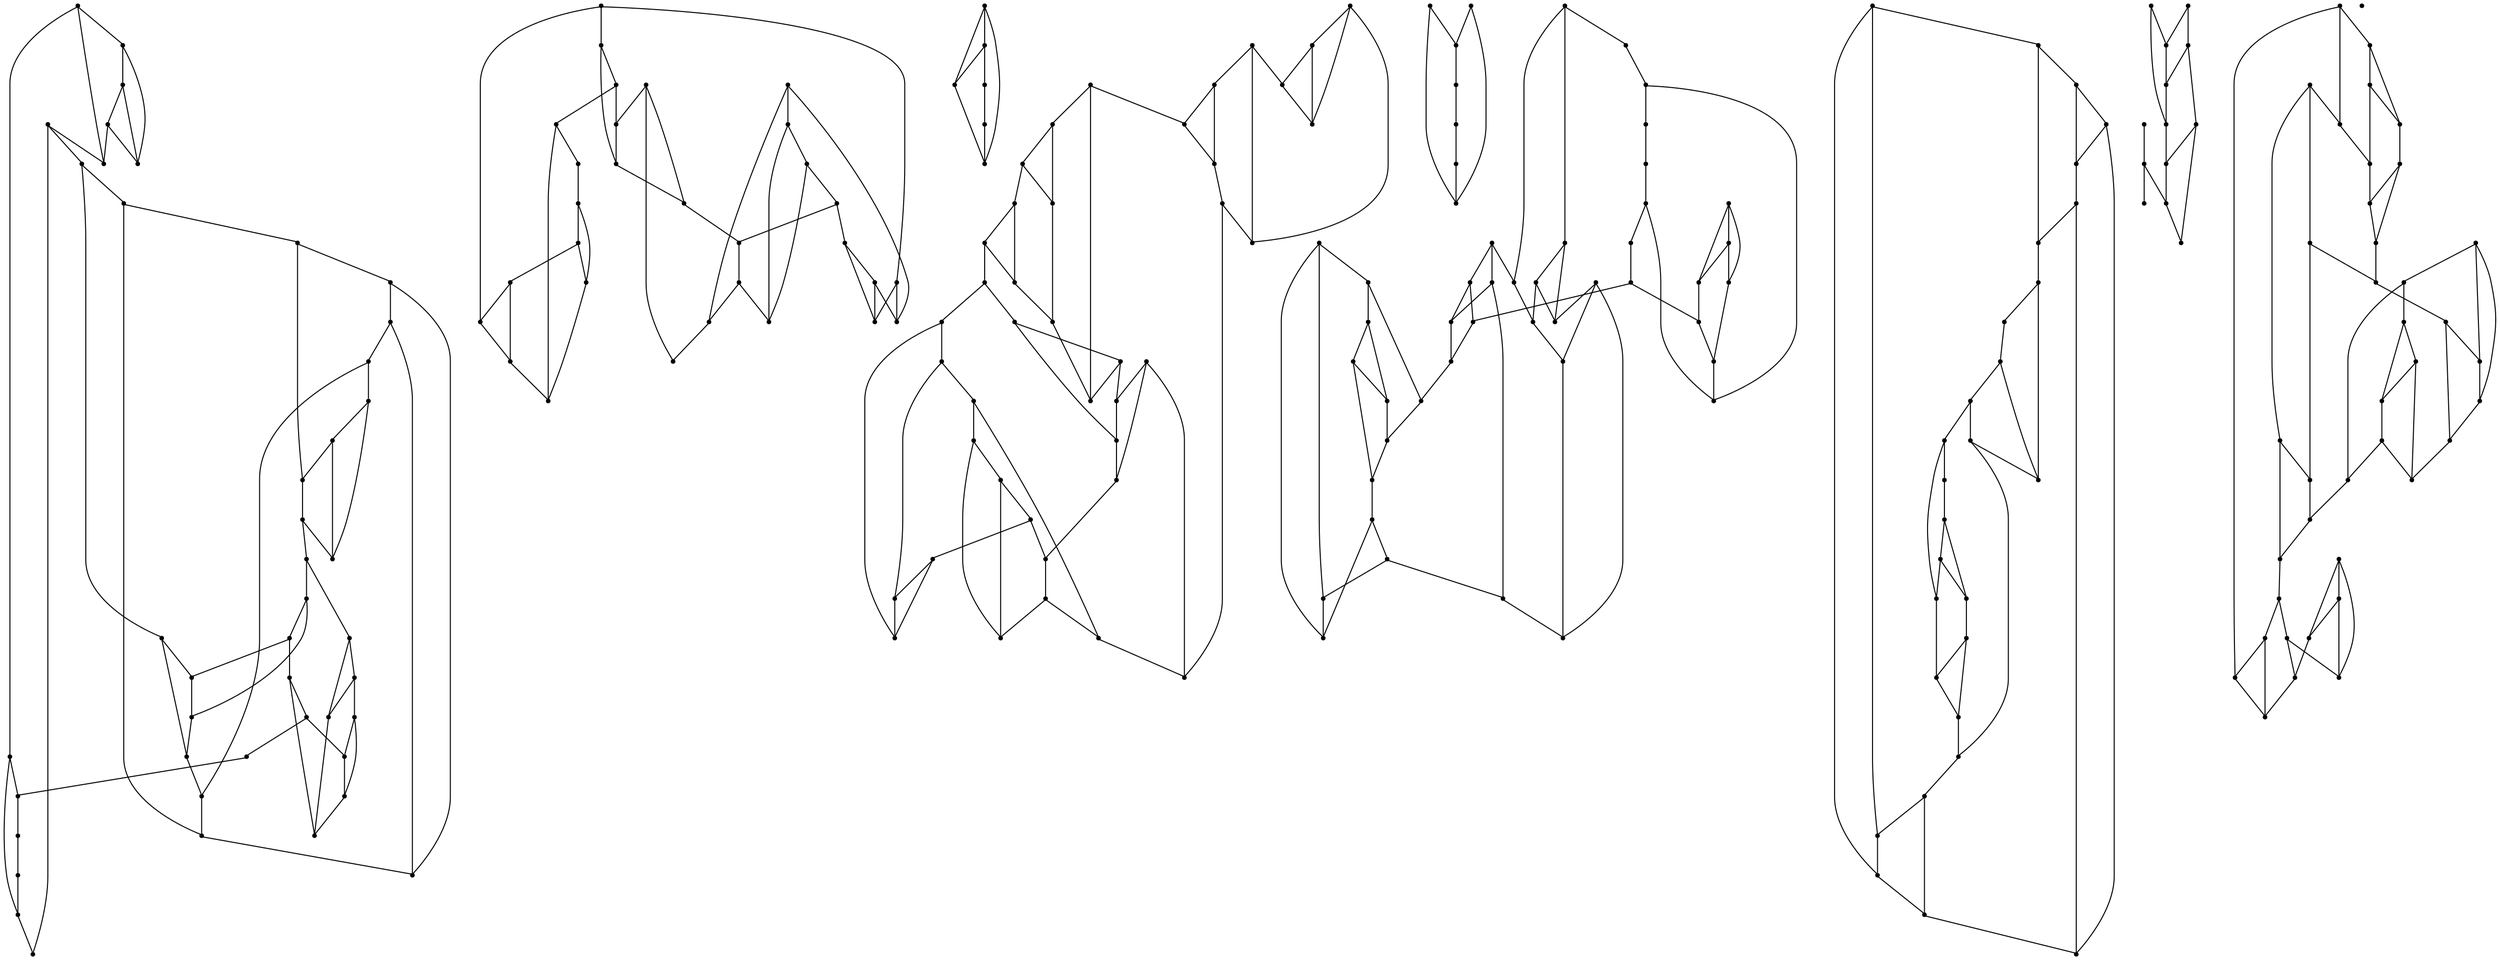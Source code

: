 graph {
  node [shape=point,comment="{\"directed\":false,\"doi\":\"10.1007/3-540-44541-2_28\",\"figure\":\"? (4)\"}"]

  v0 [pos="1538.825003306071,1108.2220802664597"]
  v1 [pos="1510.795815785726,1132.9710731863815"]
  v2 [pos="1546.6708183288574,1026.10849638381"]
  v3 [pos="1524.2499987284343,1041.8554395397346"]
  v4 [pos="1543.3083534240723,1060.9793434500534"]
  v5 [pos="1524.2499987284343,1083.4751218517463"]
  v6 [pos="1528.7333488464358,1009.2345644990444"]
  v7 [pos="1497.3458290100098,968.7418073375859"]
  v8 [pos="1498.4666506449385,927.12110777297"]
  v9 [pos="1499.5875040690105,1004.736654953146"]
  v10 [pos="1536.5833282470703,957.491947209819"]
  v11 [pos="1497.34582901001,1112.7210706432502"]
  v12 [pos="1468.1968688964844,1091.3501828869023"]
  v13 [pos="1435.6875101725263,1085.7252846121628"]
  v14 [pos="1490.6208356221518,1095.8502540945847"]
  v15 [pos="1479.4083595275881,1078.9752413789272"]
  v16 [pos="1408.7833404541018,1045.2294121146042"]
  v17 [pos="1443.5333251953125,1046.3543027599494"]
  v18 [pos="1471.562480926514,1053.104345993185"]
  v19 [pos="1470.4416592915854,1109.3470980683803"]
  v20 [pos="1462.5916481018066,1032.858476038758"]
  v21 [pos="1376.2708346048992,1027.2335141857307"]
  v22 [pos="1465.9541765848796,1126.2210935314336"]
  v23 [pos="1418.870830535889,992.362667119487"]
  v24 [pos="1370.6666628519697,990.1126950939336"]
  v25 [pos="1452.5041898091636,996.8626747488815"]
  v26 [pos="1450.262482961019,973.238763209168"]
  v27 [pos="1448.020839691162,956.3668658296108"]
  v28 [pos="1446.6166496276855,932.4627011974493"]
  v29 [pos="1446.9000180562339,915.8710569103398"]
  v30 [pos="1418.8708305358887,943.9929415742397"]
  v31 [pos="1554.9009005228681,991.5228615164597"]
  v32 [pos="1526.3121287027996,945.9664752046107"]
  v33 [pos="1512.8599802652996,937.5310987194218"]
  v34 [pos="1472.503693898519,918.9704348603725"]
  v35 [pos="1329.1874885559082,1064.3543332775273"]
  v36 [pos="1417.7500089009604,1150.9668439586799"]
  v37 [pos="1443.2666778564455,1066.8585548758347"]
  v38 [pos="1405.4208437601728,1085.7252846121628"]
  v39 [pos="1449.1416613260906,1132.9710731863815"]
  v40 [pos="1428.9624849955242,1140.842891728862"]
  v41 [pos="1333.6708386739097,995.737656946961"]
  v42 [pos="1326.9458452860515,1027.2335141857304"]
  v43 [pos="1347.124989827474,1054.2293637951057"]
  v44 [pos="965.7958030700684,756.1157951712448"]
  v45 [pos="956.2666575113933,741.5449231823126"]
  v46 [pos="935.8635266621908,726.5845706025599"]
  v47 [pos="913.1083329518638,722.6470400849818"]
  v48 [pos="951.5583038330079,729.734493291362"]
  v49 [pos="943.7124888102214,717.9220924734909"]
  v50 [pos="894.2739645640056,694.3012962698776"]
  v51 [pos="918.5999870300295,695.0887769420782"]
  v52 [pos="938.2177035013835,699.8127073009649"]
  v53 [pos="937.4333699544271,739.182481165711"]
  v54 [pos="933.1166585286459,527.5116691946821"]
  v55 [pos="910.6958389282228,543.258548772319"]
  v56 [pos="929.7541618347169,562.3825798392136"]
  v57 [pos="910.6958389282228,584.8794390717983"]
  v58 [pos="931.9416364034018,685.6387545625208"]
  v59 [pos="871.5166727701824,681.7032585501511"]
  v60 [pos="934.2958132425945,750.9929110566616"]
  v61 [pos="875.4458268483481,1132.9710731863815"]
  v62 [pos="903.4708182017009,1108.2220802664597"]
  v63 [pos="901.337496439616,657.2928835908413"]
  v64 [pos="867.5927003224692,655.7179222464401"]
  v65 [pos="924.8792012532552,660.4429334362188"]
  v66 [pos="923.3083089192709,643.9074923554895"]
  v67 [pos="921.7385609944662,632.097062464539"]
  v68 [pos="920.7572937011721,615.3626849214077"]
  v69 [pos="920.9541320800782,603.7491569876508"]
  v70 [pos="901.337496439616,623.4346479137578"]
  v71 [pos="838.5583241780599,707.6866875052292"]
  v72 [pos="900.5510489145915,768.3158328095913"]
  v73 [pos="918.4125105539958,709.4387779593308"]
  v74 [pos="891.9197877248129,722.6470400849818"]
  v75 [pos="911.3166809082032,1026.10849638381"]
  v76 [pos="888.8958454132082,1041.8554395397346"]
  v77 [pos="907.9541524251302,1060.9793434500534"]
  v78 [pos="888.895845413208,1083.4751218517463"]
  v79 [pos="915.1791572570801,510.6377055207729"]
  v80 [pos="922.5250244140626,755.7179222464401"]
  v81 [pos="908.4000110626223,761.2304141084193"]
  v82 [pos="893.3833440144857,1009.2345644990444"]
  v83 [pos="886.033328374227,506.13769789137814"]
  v84 [pos="841.6958332061768,659.6554527640183"]
  v85 [pos="835.754156112671,680.7491391857304"]
  v86 [pos="861.9916756947836,968.7418073375859"]
  v87 [pos="863.1125132242839,927.1211077729702"]
  v88 [pos="864.2333348592123,1004.736654953146"]
  v89 [pos="901.2291590372722,957.491947209819"]
  v90 [pos="861.9916756947836,1112.7210706432502"]
  v91 [pos="832.8458150227865,1091.3501828869025"]
  v92 [pos="800.3333409627279,1085.7252846121628"]
  v93 [pos="855.2666823069255,1095.8502540945847"]
  v94 [pos="851.113526026408,700.5992342988491"]
  v95 [pos="844.0541585286459,1078.9752413789272"]
  v96 [pos="773.4291712443035,1045.2294121146042"]
  v97 [pos="808.1833521525066,1046.3543027599494"]
  v98 [pos="836.2083435058595,1053.104345993185"]
  v99 [pos="835.0875059763591,1109.3470980683803"]
  v100 [pos="827.2416591644287,1032.858476038758"]
  v101 [pos="740.9208297729492,1027.2335141857307"]
  v102 [pos="830.6041717529298,1126.2210935314338"]
  v103 [pos="809.8791758219402,729.9917946219284"]
  v104 [pos="783.5208257039388,992.362667119487"]
  v105 [pos="735.3125095367432,990.1126950939337"]
  v106 [pos="817.1499888102214,996.8626747488815"]
  v107 [pos="814.9083455403646,973.238763209168"]
  v108 [pos="812.666654586792,956.3668658296108"]
  v109 [pos="811.2625122070314,932.4627011974492"]
  v110 [pos="811.5458170572917,915.8710569103399"]
  v111 [pos="783.5208257039388,943.9929415742397"]
  v112 [pos="693.8374837239584,1064.3543332775275"]
  v113 [pos="782.4000040690105,1150.9668439586799"]
  v114 [pos="807.9166571299236,1066.8585548758347"]
  v115 [pos="770.0666586558025,1085.7252846121628"]
  v116 [pos="788.0166530609132,588.2584979096889"]
  v117 [pos="788.0166530609132,549.4502474824428"]
  v118 [pos="813.7875080108645,1132.9710731863815"]
  v119 [pos="793.6083475748699,1140.842891728862"]
  v120 [pos="820.0564543406169,625.3805249889531"]
  v121 [pos="803.2423655192058,569.6987241466679"]
  v122 [pos="796.5142567952475,561.2633476614792"]
  v123 [pos="698.3208338419597,995.737656946961"]
  v124 [pos="691.5916601816814,1027.2335141857307"]
  v125 [pos="711.7708206176758,1054.2293637951054"]
  v126 [pos="724.2071787516277,564.6399269461472"]
  v127 [pos="1526.3121287027996,434.71524814365694"]
  v128 [pos="1524.6316591898603,778.9244423270065"]
  v129 [pos="1504.3426831563315,778.4002393444218"]
  v130 [pos="1374.97402826945,778.9244423270064"]
  v131 [pos="1503.6780993143718,713.8960609793503"]
  v132 [pos="1504.3426831563315,434.25853351353"]
  v133 [pos="1438.5406176249187,585.165795679871"]
  v134 [pos="1482.0823351542156,585.165795679871"]
  v135 [pos="1482.3968569437664,627.4960289358933"]
  v136 [pos="1482.3968569437664,606.5210431774296"]
  v137 [pos="1482.4281056722007,562.8918419241745"]
  v138 [pos="1482.4281056722007,541.6001727143764"]
  v139 [pos="1395.8499908447266,670.7742144624233"]
  v140 [pos="1375.0385602315268,670.9960391084194"]
  v141 [pos="1419.0239906311037,670.7742144624232"]
  v142 [pos="1461.115614573161,671.0585365652878"]
  v143 [pos="1460.3260358174643,519.8668569286503"]
  v144 [pos="1460.3260358174643,541.9803708751836"]
  v145 [pos="1460.3260358174643,499.4002113699753"]
  v146 [pos="1461.1156145731609,649.0377515514531"]
  v147 [pos="1461.0207875569663,627.4960289358933"]
  v148 [pos="1439.9885177612307,477.1252085725307"]
  v149 [pos="1375.6718953450522,477.1252085725307"]
  v150 [pos="1461.1156145731609,735.0251605073452"]
  v151 [pos="1461.1156145731609,713.766869898621"]
  v152 [pos="1439.9885177612305,499.4002113699753"]
  v153 [pos="1439.2635663350425,541.9803708751836"]
  v154 [pos="1439.4551912943525,735.6919060110886"]
  v155 [pos="1439.4551912943523,756.7626406709193"]
  v156 [pos="1438.5406176249187,606.4584821422734"]
  v157 [pos="1438.6989275614421,627.4960289358933"]
  v158 [pos="1419.0239906311035,627.4960289358933"]
  v159 [pos="1418.8343365987143,713.387688990418"]
  v160 [pos="1418.8343365987143,735.6919060110886"]
  v161 [pos="1417.7926699320478,606.4584821422734"]
  v162 [pos="1395.8499908447266,585.165795679871"]
  v163 [pos="1395.8499908447266,562.8918419241745"]
  v164 [pos="1375.5427360534668,541.9803708751836"]
  v165 [pos="1375.5427360534668,562.3251686453659"]
  v166 [pos="1375.261433919271,585.165795679871"]
  v167 [pos="1376.6544342041016,434.71524814365694"]
  v168 [pos="1375.3250122070312,713.3876889904179"]
  v169 [pos="1246.1489359537761,574.8376935680546"]
  v170 [pos="1289.6906216939292,574.8376935680546"]
  v171 [pos="1290.0072733561199,617.166845993185"]
  v172 [pos="1290.0072733561199,596.1918602347214"]
  v173 [pos="1290.0364875793457,552.5626589814663"]
  v174 [pos="1290.0364875793457,531.272038813416"]
  v175 [pos="1203.4582773844402,660.4460487723189"]
  v176 [pos="1182.6468467712402,660.6668561657109"]
  v177 [pos="1226.6322771708171,660.4460487723189"]
  v178 [pos="1268.7239329020183,660.7293536225794"]
  v179 [pos="1267.9343541463218,509.5376739859421"]
  v180 [pos="1267.9343541463218,531.6544304251511"]
  v181 [pos="1267.9343541463218,489.07102842726704"]
  v182 [pos="1268.7239329020183,638.7096494396367"]
  v183 [pos="1268.6292012532554,617.166845993185"]
  v184 [pos="1247.596899668376,489.07102842726704"]
  v185 [pos="1246.8718528747559,531.6544304251511"]
  v186 [pos="1247.5968996683757,466.79704288242647"]
  v187 [pos="1246.1489359537761,596.1294263561406"]
  v188 [pos="1246.3073412577314,617.166845993185"]
  v189 [pos="1236.8166605631513,716.1574135184128"]
  v190 [pos="1236.8166605631511,737.4169121146042"]
  v191 [pos="1207.8406016031902,1207.6752434134323"]
  v192 [pos="1207.8406016031902,863.5334740042526"]
  v193 [pos="1226.6322771708174,617.166845993185"]
  v194 [pos="1225.4010518391929,596.1294263561406"]
  v195 [pos="1215.1572863260906,738.0793978730678"]
  v196 [pos="1215.1572863260906,759.1502596894741"]
  v197 [pos="1207.1760177612305,1143.1700477957565"]
  v198 [pos="1203.4582773844402,574.8376935680546"]
  v199 [pos="1203.4582773844404,552.5626589814663"]
  v200 [pos="1194.5364316304526,738.0793978730677"]
  v201 [pos="1194.5364316304526,715.7761981050012"]
  v202 [pos="1142.0406023661299,1014.4376844127813"]
  v203 [pos="1185.5823198954265,1014.4376844127813"]
  v204 [pos="1185.8968416849773,1056.7669004161994"]
  v205 [pos="1185.8968416849775,1035.791851079448"]
  v206 [pos="1185.9260559082031,992.166845993185"]
  v207 [pos="1185.9260559082031,970.8751767833868"]
  v208 [pos="1099.3489265441895,1100.045976038758"]
  v209 [pos="1078.5374959309897,1100.2710431774299"]
  v210 [pos="1122.5239753723145,1100.045976038758"]
  v211 [pos="1164.6155993143718,1100.332523381694"]
  v212 [pos="1183.2802136739097,466.79704288242647"]
  v213 [pos="1183.1510225931804,551.9960492809453"]
  v214 [pos="1182.869815826416,574.8376935680546"]
  v215 [pos="1183.1510225931804,531.6544304251511"]
  v216 [pos="1163.8239224751792,949.141829208517"]
  v217 [pos="1163.8239224751792,971.2543576915898"]
  v218 [pos="1163.8239224751792,928.6710828502812"]
  v219 [pos="1164.615599314372,1078.3127556204636"]
  v220 [pos="1164.519755045573,1056.7669004161994"]
  v221 [pos="1164.6155993143718,1164.3001645763557"]
  v222 [pos="1164.6155993143718,1143.0418739676315"]
  v223 [pos="1142.050043741862,782.4783414562384"]
  v224 [pos="1011.7549896240236,783.987308537944"]
  v225 [pos="1161.4126523335776,783.987308537944"]
  v226 [pos="1161.4126523335776,438.09189100661274"]
  v227 [pos="1142.050043741862,438.33771645623824"]
  v228 [pos="1011.7549896240236,438.0918910066125"]
  v229 [pos="1143.4885660807292,928.6710828502812"]
  v230 [pos="1142.7625020345054,971.2543576915899"]
  v231 [pos="1143.4885660807292,906.4001808523972"]
  v232 [pos="1142.9541269938152,1164.9658928274948"]
  v233 [pos="1142.9541269938152,1186.0335121512253"]
  v234 [pos="1142.0406023661296,1035.733486211284"]
  v235 [pos="1142.1969095865886,1056.7669004161994"]
  v236 [pos="1141.3865089416504,717.9720650076706"]
  v237 [pos="1122.5239753723145,1056.7669004161994"]
  v238 [pos="1121.2916374206543,1035.733486211284"]
  v239 [pos="1122.334353129069,1164.9658928274948"]
  v240 [pos="1122.334353129069,1142.6626930594284"]
  v241 [pos="1099.3489265441895,1014.4376844127813"]
  v242 [pos="1099.3489265441895,992.166845993185"]
  v243 [pos="1079.1698137919109,906.4001808523972"]
  v244 [pos="1079.0427207946777,991.596040125672"]
  v245 [pos="1078.7614822387695,1014.4376844127813"]
  v246 [pos="1079.0427207946777,971.2543576915899"]
  v247 [pos="1078.8239479064941,1142.6626930594284"]
  v248 [pos="1013.0322774251304,717.4638201753137"]

  v0 -- v1 [id="-1",pos="1538.825003306071,1108.2220802664597 1530.879946747591,1117.8352957545171 1521.7073636307446,1126.4150759059157 1510.795815785726,1132.9710731863815"]
  v224 -- v223 [id="-2",pos="1011.7549896240236,783.987308537944 1142.050043741862,782.4783414562384 1142.050043741862,782.4783414562384 1142.050043741862,782.4783414562384"]
  v223 -- v225 [id="-3",pos="1142.050043741862,782.4783414562384 1161.4126523335776,783.987308537944 1161.4126523335776,783.987308537944 1161.4126523335776,783.987308537944"]
  v225 -- v190 [id="-4",pos="1161.4126523335776,783.987308537944 1237.1253967285156,782.8935076753138 1237.1253967285156,782.8935076753138 1237.1253967285156,782.8935076753138 1236.8166605631511,737.4169121146042 1236.8166605631511,737.4169121146042 1236.8166605631511,737.4169121146042"]
  v224 -- v248 [id="-5",pos="1011.7549896240236,783.987308537944 1013.0322774251304,717.4638201753137 1013.0322774251304,717.4638201753137 1013.0322774251304,717.4638201753137"]
  v248 -- v236 [id="-6",pos="1013.0322774251304,717.4638201753137 1141.3865089416504,717.9720650076706 1141.3865089416504,717.9720650076706 1141.3865089416504,717.9720650076706"]
  v228 -- v227 [id="-7",pos="1011.7549896240236,438.0918910066125 1142.050043741862,438.33771645623824 1142.050043741862,438.33771645623824 1142.050043741862,438.33771645623824"]
  v227 -- v226 [id="-8",pos="1142.050043741862,438.33771645623824 1161.4126523335776,438.09189100661274 1161.4126523335776,438.09189100661274 1161.4126523335776,438.09189100661274"]
  v226 -- v189 [id="-9",pos="1161.4126523335776,438.09189100661274 1237.1253967285156,438.1795336762905 1237.1253967285156,438.1795336762905 1237.1253967285156,438.1795336762905 1236.8166605631513,716.1574135184128 1236.8166605631513,716.1574135184128 1236.8166605631513,716.1574135184128"]
  v228 -- v248 [id="-10",pos="1011.7549896240236,438.0918910066125 1013.0322774251304,717.4638201753137 1013.0322774251304,717.4638201753137 1013.0322774251304,717.4638201753137"]
  v247 -- v240 [id="-13",pos="1078.8239479064941,1142.6626930594284 1122.334353129069,1142.6626930594284 1122.334353129069,1142.6626930594284 1122.334353129069,1142.6626930594284"]
  v240 -- v222 [id="-14",pos="1122.334353129069,1142.6626930594284 1164.6155993143718,1143.0418739676315 1164.6155993143718,1143.0418739676315 1164.6155993143718,1143.0418739676315"]
  v222 -- v197 [id="-15",pos="1164.6155993143718,1143.0418739676315 1207.1760177612305,1143.1700477957565 1207.1760177612305,1143.1700477957565 1207.1760177612305,1143.1700477957565"]
  v243 -- v192 [id="-16",pos="1079.1698137919109,906.4001808523972 1078.6619822184246,863.3803139090378 1078.6619822184246,863.3803139090378 1078.6619822184246,863.3803139090378 1207.8406016031902,863.5334740042526 1207.8406016031902,863.5334740042526 1207.8406016031902,863.5334740042526"]
  v243 -- v246 [id="-17",pos="1079.1698137919109,906.4001808523972 1079.0427207946777,971.2543576915899 1079.0427207946777,971.2543576915899 1079.0427207946777,971.2543576915899"]
  v244 -- v245 [id="-18",pos="1079.0427207946777,991.596040125672 1078.7614822387695,1014.4376844127813 1078.7614822387695,1014.4376844127813 1078.7614822387695,1014.4376844127813"]
  v245 -- v209 [id="-19",pos="1078.7614822387695,1014.4376844127813 1078.5374959309897,1100.2710431774299 1078.5374959309897,1100.2710431774299 1078.5374959309897,1100.2710431774299"]
  v209 -- v247 [id="-20",pos="1078.5374959309897,1100.2710431774299 1078.8239479064941,1142.6626930594284 1078.8239479064941,1142.6626930594284 1078.8239479064941,1142.6626930594284"]
  v247 -- v191 [id="-21",pos="1078.8239479064941,1142.6626930594284 1078.283437093099,1208.0903460542202 1078.283437093099,1208.0903460542202 1078.283437093099,1208.0903460542202 1207.8406016031902,1207.6752434134323 1207.8406016031902,1207.6752434134323 1207.8406016031902,1207.6752434134323"]
  v244 -- v246 [id="-24",pos="1079.0427207946777,991.596040125672 1079.0427207946777,971.2543576915899 1079.0427207946777,971.2543576915899 1079.0427207946777,971.2543576915899"]
  v246 -- v230 [id="-27",pos="1079.0427207946777,971.2543576915899 1142.7625020345054,971.2543576915899 1142.7625020345054,971.2543576915899 1142.7625020345054,971.2543576915899"]
  v230 -- v217 [id="-28",pos="1142.7625020345054,971.2543576915899 1163.8239224751792,971.2543576915898 1163.8239224751792,971.2543576915898 1163.8239224751792,971.2543576915898"]
  v217 -- v207 [id="-29",pos="1163.8239224751792,971.2543576915898 1185.9260559082031,970.8751767833868 1185.9260559082031,970.8751767833868 1185.9260559082031,970.8751767833868"]
  v245 -- v241 [id="-30",pos="1078.7614822387695,1014.4376844127813 1099.3489265441895,1014.4376844127813 1099.3489265441895,1014.4376844127813 1099.3489265441895,1014.4376844127813"]
  v244 -- v242 [id="-31",pos="1079.0427207946777,991.596040125672 1099.3489265441895,992.166845993185 1099.3489265441895,992.166845993185 1099.3489265441895,992.166845993185"]
  v242 -- v206 [id="-32",pos="1099.3489265441895,992.166845993185 1185.9260559082031,992.166845993185 1185.9260559082031,992.166845993185 1185.9260559082031,992.166845993185"]
  v243 -- v231 [id="-33",pos="1079.1698137919109,906.4001808523972 1143.4885660807292,906.4001808523972 1143.4885660807292,906.4001808523972 1143.4885660807292,906.4001808523972"]
  v231 -- v218 [id="-34",pos="1143.4885660807292,906.4001808523972 1164.9233500162761,906.6578000744024 1164.9233500162761,906.6578000744024 1164.9233500162761,906.6578000744024 1163.8239224751792,928.6710828502812 1163.8239224751792,928.6710828502812 1163.8239224751792,928.6710828502812"]
  v242 -- v241 [id="-35",pos="1099.3489265441895,992.166845993185 1099.3489265441895,1014.4376844127813 1099.3489265441895,1014.4376844127813 1099.3489265441895,1014.4376844127813"]
  v233 -- v239 [id="-36",pos="1142.9541269938152,1186.0335121512253 1121.7926025390625,1186.4495684663295 1121.7926025390625,1186.4495684663295 1121.7926025390625,1186.4495684663295 1122.334353129069,1164.9658928274948 1122.334353129069,1164.9658928274948 1122.334353129069,1164.9658928274948"]
  v233 -- v221 [id="-37",pos="1142.9541269938152,1186.0335121512253 1164.1704559326172,1186.4495684663295 1164.1704559326172,1186.4495684663295 1164.1704559326172,1186.4495684663295 1164.6155993143718,1164.3001645763557 1164.6155993143718,1164.3001645763557 1164.6155993143718,1164.3001645763557"]
  v232 -- v221 [id="-38",pos="1142.9541269938152,1164.9658928274948 1164.6155993143718,1164.3001645763557 1164.6155993143718,1164.3001645763557 1164.6155993143718,1164.3001645763557"]
  v239 -- v232 [id="-39",pos="1122.334353129069,1164.9658928274948 1142.9541269938152,1164.9658928274948 1142.9541269938152,1164.9658928274948 1142.9541269938152,1164.9658928274948"]
  v238 -- v234 [id="-40",pos="1121.2916374206543,1035.733486211284 1142.0406023661296,1035.733486211284 1142.0406023661296,1035.733486211284 1142.0406023661296,1035.733486211284"]
  v234 -- v205 [id="-41",pos="1142.0406023661296,1035.733486211284 1185.8968416849775,1035.791851079448 1185.8968416849775,1035.791851079448 1185.8968416849775,1035.791851079448"]
  v238 -- v202 [id="-42",pos="1121.2916374206543,1035.733486211284 1122.1711476643882,1013.7147357026577 1122.1711476643882,1013.7147357026577 1122.1711476643882,1013.7147357026577 1142.0406023661299,1014.4376844127813 1142.0406023661299,1014.4376844127813 1142.0406023661299,1014.4376844127813"]
  v238 -- v237 [id="-43",pos="1121.2916374206543,1035.733486211284 1122.5239753723145,1056.7669004161994 1122.5239753723145,1056.7669004161994 1122.5239753723145,1056.7669004161994"]
  v237 -- v235 [id="-44",pos="1122.5239753723145,1056.7669004161994 1142.1969095865886,1056.7669004161994 1142.1969095865886,1056.7669004161994 1142.1969095865886,1056.7669004161994"]
  v235 -- v220 [id="-45",pos="1142.1969095865886,1056.7669004161994 1164.519755045573,1056.7669004161994 1164.519755045573,1056.7669004161994 1164.519755045573,1056.7669004161994"]
  v220 -- v204 [id="-46",pos="1164.519755045573,1056.7669004161994 1185.8968416849773,1056.7669004161994 1185.8968416849773,1056.7669004161994 1185.8968416849773,1056.7669004161994"]
  v227 -- v236 [id="-47",pos="1142.050043741862,438.33771645623824 1141.3865089416504,717.9720650076706 1141.3865089416504,717.9720650076706 1141.3865089416504,717.9720650076706"]
  v236 -- v223 [id="-48",pos="1141.3865089416504,717.9720650076706 1142.050043741862,782.4783414562384 1142.050043741862,782.4783414562384 1142.050043741862,782.4783414562384"]
  v219 -- v235 [id="-49",pos="1164.615599314372,1078.3127556204636 1142.9814656575522,1078.2530556082565 1142.9814656575522,1078.2530556082565 1142.9814656575522,1078.2530556082565 1142.1969095865886,1056.7669004161994 1142.1969095865886,1056.7669004161994 1142.1969095865886,1056.7669004161994"]
  v202 -- v234 [id="-50",pos="1142.0406023661299,1014.4376844127813 1142.0406023661296,1035.733486211284 1142.0406023661296,1035.733486211284 1142.0406023661296,1035.733486211284"]
  v232 -- v233 [id="-51",pos="1142.9541269938152,1164.9658928274948 1142.9541269938152,1186.0335121512253 1142.9541269938152,1186.0335121512253 1142.9541269938152,1186.0335121512253"]
  v231 -- v229 [id="-52",pos="1143.4885660807292,906.4001808523972 1143.4885660807292,928.6710828502812 1143.4885660807292,928.6710828502812 1143.4885660807292,928.6710828502812"]
  v229 -- v230 [id="-53",pos="1143.4885660807292,928.6710828502812 1142.7625020345054,971.2543576915899 1142.7625020345054,971.2543576915899 1142.7625020345054,971.2543576915899"]
  v229 -- v218 [id="-54",pos="1143.4885660807292,928.6710828502812 1163.8239224751792,928.6710828502812 1163.8239224751792,928.6710828502812 1163.8239224751792,928.6710828502812"]
  v226 -- v225 [id="-59",pos="1161.4126523335776,438.09189100661274 1161.4126523335776,783.987308537944 1161.4126523335776,783.987308537944 1161.4126523335776,783.987308537944"]
  v240 -- v239 [id="-62",pos="1122.334353129069,1142.6626930594284 1122.334353129069,1164.9658928274948 1122.334353129069,1164.9658928274948 1122.334353129069,1164.9658928274948"]
  v221 -- v222 [id="-63",pos="1164.6155993143718,1164.3001645763557 1164.6155993143718,1143.0418739676315 1164.6155993143718,1143.0418739676315 1164.6155993143718,1143.0418739676315"]
  v220 -- v219 [id="-64",pos="1164.519755045573,1056.7669004161994 1164.615599314372,1078.3127556204636 1164.615599314372,1078.3127556204636 1164.615599314372,1078.3127556204636"]
  v219 -- v211 [id="-65",pos="1164.615599314372,1078.3127556204636 1164.6155993143718,1100.332523381694 1164.6155993143718,1100.332523381694 1164.6155993143718,1100.332523381694"]
  v216 -- v207 [id="-66",pos="1163.8239224751792,949.141829208517 1185.7337951660156,949.1759071707565 1185.7337951660156,949.1759071707565 1185.7337951660156,949.1759071707565 1185.9260559082031,970.8751767833868 1185.9260559082031,970.8751767833868 1185.9260559082031,970.8751767833868"]
  v241 -- v208 [id="-67",pos="1099.3489265441895,1014.4376844127813 1099.3489265441895,1100.045976038758 1099.3489265441895,1100.045976038758 1099.3489265441895,1100.045976038758"]
  v216 -- v217 [id="-68",pos="1163.8239224751792,949.141829208517 1163.8239224751792,971.2543576915898 1163.8239224751792,971.2543576915898 1163.8239224751792,971.2543576915898"]
  v215 -- v185 [id="-69",pos="1183.1510225931804,531.6544304251511 1246.8718528747559,531.6544304251511 1246.8718528747559,531.6544304251511 1246.8718528747559,531.6544304251511"]
  v185 -- v180 [id="-70",pos="1246.8718528747559,531.6544304251511 1267.9343541463218,531.6544304251511 1267.9343541463218,531.6544304251511 1267.9343541463218,531.6544304251511"]
  v180 -- v174 [id="-71",pos="1267.9343541463218,531.6544304251511 1290.0364875793457,531.272038813416 1290.0364875793457,531.272038813416 1290.0364875793457,531.272038813416"]
  v176 -- v214 [id="-73",pos="1182.6468467712402,660.6668561657109 1182.869815826416,574.8376935680546 1182.869815826416,574.8376935680546 1182.869815826416,574.8376935680546"]
  v214 -- v213 [id="-74",pos="1182.869815826416,574.8376935680546 1183.1510225931804,551.9960492809453 1183.1510225931804,551.9960492809453 1183.1510225931804,551.9960492809453"]
  v213 -- v215 [id="-75",pos="1183.1510225931804,551.9960492809453 1183.1510225931804,531.6544304251511 1183.1510225931804,531.6544304251511 1183.1510225931804,531.6544304251511"]
  v215 -- v212 [id="-76",pos="1183.1510225931804,531.6544304251511 1183.2802136739097,466.79704288242647 1183.2802136739097,466.79704288242647 1183.2802136739097,466.79704288242647"]
  v214 -- v198 [id="-77",pos="1182.869815826416,574.8376935680546 1203.4582773844402,574.8376935680546 1203.4582773844402,574.8376935680546 1203.4582773844402,574.8376935680546"]
  v213 -- v199 [id="-78",pos="1183.1510225931804,551.9960492809453 1203.4582773844404,552.5626589814663 1203.4582773844404,552.5626589814663 1203.4582773844404,552.5626589814663"]
  v199 -- v173 [id="-79",pos="1203.4582773844404,552.5626589814663 1290.0364875793457,552.5626589814663 1290.0364875793457,552.5626589814663 1290.0364875793457,552.5626589814663"]
  v212 -- v186 [id="-81",pos="1183.2802136739097,466.79704288242647 1247.5968996683757,466.79704288242647 1247.5968996683757,466.79704288242647 1247.5968996683757,466.79704288242647"]
  v186 -- v181 [id="-82",pos="1247.5968996683757,466.79704288242647 1269.0335591634116,467.0534859061081 1269.0335591634116,467.0534859061081 1269.0335591634116,467.0534859061081 1267.9343541463218,489.07102842726704 1267.9343541463218,489.07102842726704 1267.9343541463218,489.07102842726704"]
  v211 -- v204 [id="-83",pos="1164.6155993143718,1100.332523381694 1185.7337951660156,1100.6537208914597 1185.7337951660156,1100.6537208914597 1185.7337951660156,1100.6537208914597 1185.8968416849773,1056.7669004161994 1185.8968416849773,1056.7669004161994 1185.8968416849773,1056.7669004161994"]
  v210 -- v208 [id="-84",pos="1122.5239753723145,1100.045976038758 1099.3489265441895,1100.045976038758 1099.3489265441895,1100.045976038758 1099.3489265441895,1100.045976038758"]
  v218 -- v216 [id="-85",pos="1163.8239224751792,928.6710828502812 1163.8239224751792,949.141829208517 1163.8239224751792,949.141829208517 1163.8239224751792,949.141829208517"]
  v207 -- v206 [id="-86",pos="1185.9260559082031,970.8751767833868 1185.9260559082031,992.166845993185 1185.9260559082031,992.166845993185 1185.9260559082031,992.166845993185"]
  v206 -- v203 [id="-87",pos="1185.9260559082031,992.166845993185 1185.5823198954265,1014.4376844127813 1185.5823198954265,1014.4376844127813 1185.5823198954265,1014.4376844127813"]
  v203 -- v205 [id="-88",pos="1185.5823198954265,1014.4376844127813 1185.8968416849775,1035.791851079448 1185.8968416849775,1035.791851079448 1185.8968416849775,1035.791851079448"]
  v205 -- v204 [id="-89",pos="1185.8968416849775,1035.791851079448 1185.8968416849773,1056.7669004161994 1185.8968416849773,1056.7669004161994 1185.8968416849773,1056.7669004161994"]
  v208 -- v209 [id="-90",pos="1099.3489265441895,1100.045976038758 1078.5374959309897,1100.2710431774299 1078.5374959309897,1100.2710431774299 1078.5374959309897,1100.2710431774299"]
  v203 -- v202 [id="-91",pos="1185.5823198954265,1014.4376844127813 1142.0406023661299,1014.4376844127813 1142.0406023661299,1014.4376844127813 1142.0406023661299,1014.4376844127813"]
  v237 -- v210 [id="-92",pos="1122.5239753723145,1056.7669004161994 1122.5239753723145,1100.045976038758 1122.5239753723145,1100.045976038758 1122.5239753723145,1100.045976038758"]
  v200 -- v195 [id="-94",pos="1194.5364316304526,738.0793978730677 1215.1572863260906,738.0793978730678 1215.1572863260906,738.0793978730678 1215.1572863260906,738.0793978730678"]
  v195 -- v190 [id="-95",pos="1215.1572863260906,738.0793978730678 1236.8166605631511,737.4169121146042 1236.8166605631511,737.4169121146042 1236.8166605631511,737.4169121146042"]
  v199 -- v198 [id="-96",pos="1203.4582773844404,552.5626589814663 1203.4582773844402,574.8376935680546 1203.4582773844402,574.8376935680546 1203.4582773844402,574.8376935680546"]
  v198 -- v175 [id="-97",pos="1203.4582773844402,574.8376935680546 1203.4582773844402,660.4460487723189 1203.4582773844402,660.4460487723189 1203.4582773844402,660.4460487723189"]
  v192 -- v197 [id="-98",pos="1207.8406016031902,863.5334740042526 1207.1760177612305,1143.1700477957565 1207.1760177612305,1143.1700477957565 1207.1760177612305,1143.1700477957565"]
  v197 -- v191 [id="-99",pos="1207.1760177612305,1143.1700477957565 1207.8406016031902,1207.6752434134323 1207.8406016031902,1207.6752434134323 1207.8406016031902,1207.6752434134323"]
  v195 -- v196 [id="-100",pos="1215.1572863260906,738.0793978730678 1215.1572863260906,759.1502596894741 1215.1572863260906,759.1502596894741 1215.1572863260906,759.1502596894741"]
  v194 -- v187 [id="-101",pos="1225.4010518391929,596.1294263561406 1246.1489359537761,596.1294263561406 1246.1489359537761,596.1294263561406 1246.1489359537761,596.1294263561406"]
  v187 -- v172 [id="-102",pos="1246.1489359537761,596.1294263561406 1290.0072733561199,596.1918602347214 1290.0072733561199,596.1918602347214 1290.0072733561199,596.1918602347214"]
  v194 -- v169 [id="-103",pos="1225.4010518391929,596.1294263561406 1226.2813568115234,574.1143633882045 1226.2813568115234,574.1143633882045 1226.2813568115234,574.1143633882045 1246.1489359537761,574.8376935680546 1246.1489359537761,574.8376935680546 1246.1489359537761,574.8376935680546"]
  v194 -- v193 [id="-104",pos="1225.4010518391929,596.1294263561406 1226.6322771708174,617.166845993185 1226.6322771708174,617.166845993185 1226.6322771708174,617.166845993185"]
  v193 -- v188 [id="-105",pos="1226.6322771708174,617.166845993185 1246.3073412577314,617.166845993185 1246.3073412577314,617.166845993185 1246.3073412577314,617.166845993185"]
  v188 -- v183 [id="-106",pos="1246.3073412577314,617.166845993185 1268.6292012532554,617.166845993185 1268.6292012532554,617.166845993185 1268.6292012532554,617.166845993185"]
  v183 -- v171 [id="-107",pos="1268.6292012532554,617.166845993185 1290.0072733561199,617.166845993185 1290.0072733561199,617.166845993185 1290.0072733561199,617.166845993185"]
  v191 -- v192 [id="-108",pos="1207.8406016031902,1207.6752434134323 1228.8644154866538,1208.0903460542202 1228.8644154866538,1208.0903460542202 1228.8644154866538,1208.0903460542202 1228.8644154866538,863.3803139090378 1228.8644154866538,863.3803139090378 1228.8644154866538,863.3803139090378 1207.8406016031902,863.5334740042526 1207.8406016031902,863.5334740042526 1207.8406016031902,863.5334740042526"]
  v190 -- v189 [id="-115",pos="1236.8166605631511,737.4169121146042 1236.8166605631513,716.1574135184128 1236.8166605631513,716.1574135184128 1236.8166605631513,716.1574135184128"]
  v182 -- v188 [id="-117",pos="1268.7239329020183,638.7096494396367 1247.0916748046875,638.6488685965378 1247.0916748046875,638.6488685965378 1247.0916748046875,638.6488685965378 1246.3073412577314,617.166845993185 1246.3073412577314,617.166845993185 1246.3073412577314,617.166845993185"]
  v169 -- v187 [id="-118",pos="1246.1489359537761,574.8376935680546 1246.1489359537761,596.1294263561406 1246.1489359537761,596.1294263561406 1246.1489359537761,596.1294263561406"]
  v186 -- v184 [id="-119",pos="1247.5968996683757,466.79704288242647 1247.596899668376,489.07102842726704 1247.596899668376,489.07102842726704 1247.596899668376,489.07102842726704"]
  v184 -- v185 [id="-120",pos="1247.596899668376,489.07102842726704 1246.8718528747559,531.6544304251511 1246.8718528747559,531.6544304251511 1246.8718528747559,531.6544304251511"]
  v184 -- v181 [id="-121",pos="1247.596899668376,489.07102842726704 1267.9343541463218,489.07102842726704 1267.9343541463218,489.07102842726704 1267.9343541463218,489.07102842726704"]
  v183 -- v182 [id="-122",pos="1268.6292012532554,617.166845993185 1268.7239329020183,638.7096494396367 1268.7239329020183,638.7096494396367 1268.7239329020183,638.7096494396367"]
  v182 -- v178 [id="-123",pos="1268.7239329020183,638.7096494396367 1268.7239329020183,660.7293536225794 1268.7239329020183,660.7293536225794 1268.7239329020183,660.7293536225794"]
  v179 -- v174 [id="-124",pos="1267.9343541463218,509.5376739859421 1289.8440043131511,509.57566201287887 1289.8440043131511,509.57566201287887 1289.8440043131511,509.57566201287887 1290.0364875793457,531.272038813416 1290.0364875793457,531.272038813416 1290.0364875793457,531.272038813416"]
  v211 -- v210 [id="-125",pos="1164.6155993143718,1100.332523381694 1122.5239753723145,1100.045976038758 1122.5239753723145,1100.045976038758 1122.5239753723145,1100.045976038758"]
  v179 -- v180 [id="-126",pos="1267.9343541463218,509.5376739859421 1267.9343541463218,531.6544304251511 1267.9343541463218,531.6544304251511 1267.9343541463218,531.6544304251511"]
  v178 -- v171 [id="-127",pos="1268.7239329020183,660.7293536225794 1289.8440043131511,661.0492795665899 1289.8440043131511,661.0492795665899 1289.8440043131511,661.0492795665899 1290.0072733561199,617.166845993185 1290.0072733561199,617.166845993185 1290.0072733561199,617.166845993185"]
  v178 -- v177 [id="-128",pos="1268.7239329020183,660.7293536225794 1226.6322771708171,660.4460487723189 1226.6322771708171,660.4460487723189 1226.6322771708171,660.4460487723189"]
  v175 -- v176 [id="-129",pos="1203.4582773844402,660.4460487723189 1182.6468467712402,660.6668561657109 1182.6468467712402,660.6668561657109 1182.6468467712402,660.6668561657109"]
  v181 -- v179 [id="-130",pos="1267.9343541463218,489.07102842726704 1267.9343541463218,509.5376739859421 1267.9343541463218,509.5376739859421 1267.9343541463218,509.5376739859421"]
  v174 -- v173 [id="-131",pos="1290.0364875793457,531.272038813416 1290.0364875793457,552.5626589814663 1290.0364875793457,552.5626589814663 1290.0364875793457,552.5626589814663"]
  v173 -- v170 [id="-132",pos="1290.0364875793457,552.5626589814663 1289.6906216939292,574.8376935680546 1289.6906216939292,574.8376935680546 1289.6906216939292,574.8376935680546"]
  v170 -- v172 [id="-133",pos="1289.6906216939292,574.8376935680546 1290.0072733561199,596.1918602347214 1290.0072733561199,596.1918602347214 1290.0072733561199,596.1918602347214"]
  v172 -- v171 [id="-134",pos="1290.0072733561199,596.1918602347214 1290.0072733561199,617.166845993185 1290.0072733561199,617.166845993185 1290.0072733561199,617.166845993185"]
  v177 -- v175 [id="-135",pos="1226.6322771708171,660.4460487723189 1203.4582773844402,660.4460487723189 1203.4582773844402,660.4460487723189 1203.4582773844402,660.4460487723189"]
  v170 -- v169 [id="-136",pos="1289.6906216939292,574.8376935680546 1246.1489359537761,574.8376935680546 1246.1489359537761,574.8376935680546 1246.1489359537761,574.8376935680546"]
  v193 -- v177 [id="-137",pos="1226.6322771708174,617.166845993185 1226.6322771708171,660.4460487723189 1226.6322771708171,660.4460487723189 1226.6322771708171,660.4460487723189"]
  v168 -- v159 [id="-138",pos="1375.3250122070312,713.3876889904179 1418.8343365987143,713.387688990418 1418.8343365987143,713.387688990418 1418.8343365987143,713.387688990418"]
  v159 -- v151 [id="-139",pos="1418.8343365987143,713.387688990418 1461.1156145731609,713.766869898621 1461.1156145731609,713.766869898621 1461.1156145731609,713.766869898621"]
  v151 -- v131 [id="-140",pos="1461.1156145731609,713.766869898621 1503.6780993143718,713.8960609793503 1503.6780993143718,713.8960609793503 1503.6780993143718,713.8960609793503"]
  v140 -- v139 [id="-141",pos="1375.0385602315268,670.9960391084194 1395.8499908447266,670.7742144624233 1395.8499908447266,670.7742144624233 1395.8499908447266,670.7742144624233"]
  v139 -- v141 [id="-142",pos="1395.8499908447266,670.7742144624233 1419.0239906311037,670.7742144624232 1419.0239906311037,670.7742144624232 1419.0239906311037,670.7742144624232"]
  v141 -- v142 [id="-143",pos="1419.0239906311037,670.7742144624232 1461.115614573161,671.0585365652878 1461.115614573161,671.0585365652878 1461.115614573161,671.0585365652878"]
  v142 -- v135 [id="-144",pos="1461.115614573161,671.0585365652878 1480.358378092448,670.6544329682825 1480.358378092448,670.6544329682825 1480.358378092448,670.6544329682825 1482.3968569437664,627.4960289358933 1482.3968569437664,627.4960289358933 1482.3968569437664,627.4960289358933"]
  v149 -- v164 [id="-145",pos="1375.6718953450522,477.1252085725307 1375.5427360534668,541.9803708751836 1375.5427360534668,541.9803708751836 1375.5427360534668,541.9803708751836"]
  v165 -- v166 [id="-146",pos="1375.5427360534668,562.3251686453659 1375.261433919271,585.165795679871 1375.261433919271,585.165795679871 1375.261433919271,585.165795679871"]
  v166 -- v140 [id="-147",pos="1375.261433919271,585.165795679871 1375.0385602315268,670.9960391084194 1375.0385602315268,670.9960391084194 1375.0385602315268,670.9960391084194"]
  v167 -- v132 [id="-148",pos="1376.6544342041016,434.71524814365694 1504.3426831563315,434.25853351353 1504.3426831563315,434.25853351353 1504.3426831563315,434.25853351353"]
  v132 -- v127 [id="-149",pos="1504.3426831563315,434.25853351353 1526.3121287027996,434.71524814365694 1526.3121287027996,434.71524814365694 1526.3121287027996,434.71524814365694"]
  v130 -- v168 [id="-150",pos="1374.97402826945,778.9244423270064 1375.3250122070312,713.3876889904179 1375.3250122070312,713.3876889904179 1375.3250122070312,713.3876889904179"]
  v168 -- v140 [id="-151",pos="1375.3250122070312,713.3876889904179 1375.0385602315268,670.9960391084194 1375.0385602315268,670.9960391084194 1375.0385602315268,670.9960391084194"]
  v165 -- v164 [id="-154",pos="1375.5427360534668,562.3251686453659 1375.5427360534668,541.9803708751836 1375.5427360534668,541.9803708751836 1375.5427360534668,541.9803708751836"]
  v149 -- v167 [id="-156",pos="1375.6718953450522,477.1252085725307 1376.6544342041016,434.71524814365694 1376.6544342041016,434.71524814365694 1376.6544342041016,434.71524814365694"]
  v166 -- v162 [id="-157",pos="1375.261433919271,585.165795679871 1395.8499908447266,585.165795679871 1395.8499908447266,585.165795679871 1395.8499908447266,585.165795679871"]
  v165 -- v163 [id="-158",pos="1375.5427360534668,562.3251686453659 1395.8499908447266,562.8918419241745 1395.8499908447266,562.8918419241745 1395.8499908447266,562.8918419241745"]
  v163 -- v137 [id="-159",pos="1395.8499908447266,562.8918419241745 1482.4281056722007,562.8918419241745 1482.4281056722007,562.8918419241745 1482.4281056722007,562.8918419241745"]
  v164 -- v153 [id="-160",pos="1375.5427360534668,541.9803708751836 1439.2635663350425,541.9803708751836 1439.2635663350425,541.9803708751836 1439.2635663350425,541.9803708751836"]
  v153 -- v144 [id="-161",pos="1439.2635663350425,541.9803708751836 1460.3260358174643,541.9803708751836 1460.3260358174643,541.9803708751836 1460.3260358174643,541.9803708751836"]
  v144 -- v138 [id="-162",pos="1460.3260358174643,541.9803708751836 1482.4281056722007,541.6001727143764 1482.4281056722007,541.6001727143764 1482.4281056722007,541.6001727143764"]
  v149 -- v148 [id="-163",pos="1375.6718953450522,477.1252085725307 1439.9885177612307,477.1252085725307 1439.9885177612307,477.1252085725307 1439.9885177612307,477.1252085725307"]
  v148 -- v145 [id="-164",pos="1439.9885177612307,477.1252085725307 1461.4267985026042,477.38355894484516 1461.4267985026042,477.38355894484516 1461.4267985026042,477.38355894484516 1460.3260358174643,499.4002113699753 1460.3260358174643,499.4002113699753 1460.3260358174643,499.4002113699753"]
  v163 -- v162 [id="-165",pos="1395.8499908447266,562.8918419241745 1395.8499908447266,585.165795679871 1395.8499908447266,585.165795679871 1395.8499908447266,585.165795679871"]
  v155 -- v160 [id="-166",pos="1439.4551912943523,756.7626406709193 1418.2918548583984,757.1750730236212 1418.2918548583984,757.1750730236212 1418.2918548583984,757.1750730236212 1418.8343365987143,735.6919060110886 1418.8343365987143,735.6919060110886 1418.8343365987143,735.6919060110886"]
  v155 -- v150 [id="-167",pos="1439.4551912943523,756.7626406709193 1460.6697082519531,757.1750730236212 1460.6697082519531,757.1750730236212 1460.6697082519531,757.1750730236212 1461.1156145731609,735.0251605073452 1461.1156145731609,735.0251605073452 1461.1156145731609,735.0251605073452"]
  v154 -- v150 [id="-168",pos="1439.4551912943525,735.6919060110886 1461.1156145731609,735.0251605073452 1461.1156145731609,735.0251605073452 1461.1156145731609,735.0251605073452"]
  v160 -- v154 [id="-169",pos="1418.8343365987143,735.6919060110886 1439.4551912943525,735.6919060110886 1439.4551912943525,735.6919060110886 1439.4551912943525,735.6919060110886"]
  v161 -- v156 [id="-170",pos="1417.7926699320478,606.4584821422734 1438.5406176249187,606.4584821422734 1438.5406176249187,606.4584821422734 1438.5406176249187,606.4584821422734"]
  v156 -- v136 [id="-171",pos="1438.5406176249187,606.4584821422734 1482.3968569437664,606.5210431774296 1482.3968569437664,606.5210431774296 1482.3968569437664,606.5210431774296"]
  v161 -- v133 [id="-172",pos="1417.7926699320478,606.4584821422734 1418.670399983724,584.4402402599492 1418.670399983724,584.4402402599492 1418.670399983724,584.4402402599492 1438.5406176249187,585.165795679871 1438.5406176249187,585.165795679871 1438.5406176249187,585.165795679871"]
  v161 -- v158 [id="-173",pos="1417.7926699320478,606.4584821422734 1419.0239906311035,627.4960289358933 1419.0239906311035,627.4960289358933 1419.0239906311035,627.4960289358933"]
  v160 -- v159 [id="-176",pos="1418.8343365987143,735.6919060110886 1418.8343365987143,713.387688990418 1418.8343365987143,713.387688990418 1418.8343365987143,713.387688990418"]
  v158 -- v157 [id="-177",pos="1419.0239906311035,627.4960289358933 1438.6989275614421,627.4960289358933 1438.6989275614421,627.4960289358933 1438.6989275614421,627.4960289358933"]
  v157 -- v147 [id="-178",pos="1438.6989275614421,627.4960289358933 1461.0207875569663,627.4960289358933 1461.0207875569663,627.4960289358933 1461.0207875569663,627.4960289358933"]
  v147 -- v135 [id="-179",pos="1461.0207875569663,627.4960289358933 1482.3968569437664,627.4960289358933 1482.3968569437664,627.4960289358933 1482.3968569437664,627.4960289358933"]
  v146 -- v157 [id="-180",pos="1461.1156145731609,649.0377515514531 1439.4808451334636,648.9790687918503 1439.4808451334636,648.9790687918503 1439.4808451334636,648.9790687918503 1438.6989275614421,627.4960289358933 1438.6989275614421,627.4960289358933 1438.6989275614421,627.4960289358933"]
  v133 -- v156 [id="-181",pos="1438.5406176249187,585.165795679871 1438.5406176249187,606.4584821422734 1438.5406176249187,606.4584821422734 1438.5406176249187,606.4584821422734"]
  v154 -- v155 [id="-182",pos="1439.4551912943525,735.6919060110886 1439.4551912943523,756.7626406709193 1439.4551912943523,756.7626406709193 1439.4551912943523,756.7626406709193"]
  v148 -- v152 [id="-183",pos="1439.9885177612307,477.1252085725307 1439.9885177612305,499.4002113699753 1439.9885177612305,499.4002113699753 1439.9885177612305,499.4002113699753"]
  v152 -- v153 [id="-184",pos="1439.9885177612305,499.4002113699753 1439.2635663350425,541.9803708751836 1439.2635663350425,541.9803708751836 1439.2635663350425,541.9803708751836"]
  v152 -- v145 [id="-185",pos="1439.9885177612305,499.4002113699753 1460.3260358174643,499.4002113699753 1460.3260358174643,499.4002113699753 1460.3260358174643,499.4002113699753"]
  v27 -- v28 [id="-186",pos="1448.020839691162,956.3668658296108 1446.6166496276855,932.4627011974493 1446.6166496276855,932.4627011974493 1446.6166496276855,932.4627011974493"]
  v26 -- v27 [id="-187",pos="1450.262482961019,973.238763209168 1448.020839691162,956.3668658296108 1448.020839691162,956.3668658296108 1448.020839691162,956.3668658296108"]
  v25 -- v26 [id="-188",pos="1452.5041898091636,996.8626747488815 1450.262482961019,973.238763209168 1450.262482961019,973.238763209168 1450.262482961019,973.238763209168"]
  v150 -- v151 [id="-190",pos="1461.1156145731609,735.0251605073452 1461.1156145731609,713.766869898621 1461.1156145731609,713.766869898621 1461.1156145731609,713.766869898621"]
  v143 -- v145 [id="-193",pos="1460.3260358174643,519.8668569286503 1460.3260358174643,499.4002113699753 1460.3260358174643,499.4002113699753 1460.3260358174643,499.4002113699753"]
  v147 -- v146 [id="-196",pos="1461.0207875569663,627.4960289358933 1461.1156145731609,649.0377515514531 1461.1156145731609,649.0377515514531 1461.1156145731609,649.0377515514531"]
  v146 -- v142 [id="-197",pos="1461.1156145731609,649.0377515514531 1461.115614573161,671.0585365652878 1461.115614573161,671.0585365652878 1461.115614573161,671.0585365652878"]
  v143 -- v138 [id="-198",pos="1460.3260358174643,519.8668569286503 1482.2330474853516,519.9015388846237 1482.2330474853516,519.9015388846237 1482.2330474853516,519.9015388846237 1482.4281056722007,541.6001727143764 1482.4281056722007,541.6001727143764 1482.4281056722007,541.6001727143764"]
  v162 -- v139 [id="-199",pos="1395.8499908447266,585.165795679871 1395.8499908447266,670.7742144624233 1395.8499908447266,670.7742144624233 1395.8499908447266,670.7742144624233"]
  v143 -- v144 [id="-200",pos="1460.3260358174643,519.8668569286503 1460.3260358174643,541.9803708751836 1460.3260358174643,541.9803708751836 1460.3260358174643,541.9803708751836"]
  v20 -- v25 [id="-201",pos="1462.5916481018066,1032.858476038758 1452.5041898091636,996.8626747488815 1452.5041898091636,996.8626747488815 1452.5041898091636,996.8626747488815"]
  v18 -- v20 [id="-202",pos="1471.562480926514,1053.104345993185 1462.5916481018066,1032.858476038758 1462.5916481018066,1032.858476038758 1462.5916481018066,1032.858476038758"]
  v135 -- v136 [id="-204",pos="1482.3968569437664,627.4960289358933 1482.3968569437664,606.5210431774296 1482.3968569437664,606.5210431774296 1482.3968569437664,606.5210431774296"]
  v136 -- v134 [id="-205",pos="1482.3968569437664,606.5210431774296 1482.0823351542156,585.165795679871 1482.0823351542156,585.165795679871 1482.0823351542156,585.165795679871"]
  v134 -- v137 [id="-206",pos="1482.0823351542156,585.165795679871 1482.4281056722007,562.8918419241745 1482.4281056722007,562.8918419241745 1482.4281056722007,562.8918419241745"]
  v137 -- v138 [id="-207",pos="1482.4281056722007,562.8918419241745 1482.4281056722007,541.6001727143764 1482.4281056722007,541.6001727143764 1482.4281056722007,541.6001727143764"]
  v15 -- v18 [id="-209",pos="1479.4083595275881,1078.9752413789272 1471.562480926514,1053.104345993185 1471.562480926514,1053.104345993185 1471.562480926514,1053.104345993185"]
  v134 -- v133 [id="-219",pos="1482.0823351542156,585.165795679871 1438.5406176249187,585.165795679871 1438.5406176249187,585.165795679871 1438.5406176249187,585.165795679871"]
  v158 -- v141 [id="-220",pos="1419.0239906311035,627.4960289358933 1419.0239906311037,670.7742144624232 1419.0239906311037,670.7742144624232 1419.0239906311037,670.7742144624232"]
  v0 -- v31 [id="-221",pos="1538.825003306071,1108.2220802664597 1554.4463112463777,1087.7026347593892 1563.9230092366538,1062.0923025279958 1563.9230092366538,1034.261966741069 1563.9230092366538,1019.0495051144051 1561.0916439510092,1004.5005151019247 1554.9009005228681,991.5228615164597"]
  v14 -- v15 [id="-222",pos="1490.6208356221518,1095.8502540945847 1479.4083595275881,1078.9752413789272 1479.4083595275881,1078.9752413789272 1479.4083595275881,1078.9752413789272"]
  v11 -- v14 [id="-223",pos="1497.34582901001,1112.7210706432502 1490.6208356221518,1095.8502540945847 1490.6208356221518,1095.8502540945847 1490.6208356221518,1095.8502540945847"]
  v1 -- v36 [id="-224",pos="1510.795815785726,1132.9710731863815 1492.1834400281728,1146.365943695644 1469.3384179749196,1153.8356870372932 1444.7551727294922,1153.8356870372932 1435.4780185094996,1153.8356870372932 1426.448491571069,1152.7718948296579 1417.7500089009604,1150.9668439586799"]
  v132 -- v131 [id="-225",pos="1504.3426831563315,434.25853351353 1503.6780993143718,713.8960609793503 1503.6780993143718,713.8960609793503 1503.6780993143718,713.8960609793503"]
  v1 -- v11 [id="-226",pos="1510.795815785726,1132.9710731863815 1497.34582901001,1112.7210706432502 1497.34582901001,1112.7210706432502 1497.34582901001,1112.7210706432502"]
  v128 -- v129 [id="-228",pos="1524.6316591898603,778.9244423270065 1504.3426831563315,778.4002393444218 1504.3426831563315,778.4002393444218 1504.3426831563315,778.4002393444218"]
  v129 -- v130 [id="-229",pos="1504.3426831563315,778.4002393444218 1374.97402826945,778.9244423270064 1374.97402826945,778.9244423270064 1374.97402826945,778.9244423270064"]
  v127 -- v128 [id="-230",pos="1526.3121287027996,434.71524814365694 1524.6316591898603,778.9244423270065 1524.6316591898603,778.9244423270065 1524.6316591898603,778.9244423270065"]
  v124 -- v112 [id="-238",pos="691.5916601816814,1027.2335141857307 690.1353588116798,1029.493000192587 690.0653203328451,1031.869275352666 690.0653203328451,1034.261966741069 690.0653203328451,1044.6597004680357 691.3879574771156,1054.7475238642494 693.8374837239584,1064.3543332775275"]
  v123 -- v110 [id="-239",pos="698.3208338419597,995.737656946961 712.7089553451476,948.3391146985363 757.0525970258034,914.6923154552617 811.5458170572917,915.8710569103399"]
  v124 -- v123 [id="-240",pos="691.5916601816814,1027.2335141857307 691.0978158486704,1016.0324691012651 693.2600613835702,1005.3289079063176 698.3208338419597,995.737656946961"]
  v112 -- v125 [id="-242",pos="693.8374837239584,1064.3543332775275 700.1795401479185,1060.6529337952002 706.2726814540706,1057.559867488239 711.7708206176758,1054.2293637951054"]
  v125 -- v101 [id="-243",pos="711.7708206176758,1054.2293637951054 725.6052056637818,1046.1613254438303 736.0247338941665,1036.9346145963984 740.9208297729492,1027.2335141857307"]
  v126 -- v103 [id="-244",pos="724.2071787516277,564.6399269461472 710.7786605287412,586.3988703466537 702.4192810058594,619.449032070746 702.4192810058594,656.4164568940638 702.4192810058594,722.4536985119024 729.0946324666342,775.9861081798712 762.0011647542318,775.9861081798712 781.1370945617738,775.9861081798713 798.165840160183,757.8829905799439 809.8791758219402,729.9917946219284"]
  v126 -- v117 [id="-245",pos="724.2071787516277,564.6399269461472 734.2376335786165,547.2169302894642 747.5156690430786,536.8427365978398 762.0011647542318,536.8427365978398 771.437591576607,536.8427365978398 780.3616073127483,541.2452882449072 788.0166530609132,549.4502474824428"]
  v125 -- v119 [id="-246",pos="711.7708206176758,1054.2293637951054 722.2854614257812,1075.1814613699753 746.3153203328451,1103.2207578380744 778.5105387369792,1129.0226072033088 784.4878514607748,1133.8141212820847 790.473492940267,1138.3093605398972 793.6083475748699,1140.842891728862"]
  v105 -- v123 [id="-247",pos="735.3125095367432,990.1126950939337 724.7521082560222,991.3222084402878 710.6552124023438,992.3407326102097 698.3208338419597,995.737656946961"]
  v101 -- v124 [id="-248",pos="740.9208297729492,1027.2335141857307 721.8528111775717,1025.129835800314 705.0356547037761,1026.5237261811733 691.5916601816814,1027.2335141857307"]
  v117 -- v122 [id="-249",pos="788.0166530609132,549.4502474824428 791.5695056674911,552.3230002442083 794.6779125228397,556.1504664034221 796.5142567952475,561.2633476614792"]
  v122 -- v121 [id="-250",pos="796.5142567952475,561.2633476614792 799.5023849852303,563.3700876755022 801.3333251759627,566.4702352949112 803.2423655192058,569.6987241466679"]
  v121 -- v120 [id="-251",pos="803.2423655192058,569.6987241466679 810.8895547922815,584.7182417294712 816.692347616414,603.8836017181557 820.0564543406169,625.3805249889531"]
  v120 -- v103 [id="-252",pos="820.0564543406169,625.3805249889531 820.8814947428232,635.3274731520754 821.5829849243165,645.7076034460583 821.5829849243165,656.4164568940638 821.5829849243165,684.0514004274189 816.9115590238783,709.4964798108247 809.8791758219402,729.9917946219284"]
  v2 -- v3 [id="-253",pos="1546.6708183288574,1026.10849638381 1541.2033081054688,1032.0705503185432 1533.7618509928386,1036.7580503185432 1524.2499987284343,1041.8554395397346"]
  v115 -- v96 [id="-258",pos="770.0666586558025,1085.7252846121628 760.3183453858153,1072.003963232974 757.7085893138357,1059.2250929608322 763.2572809855144,1050.8149554292202 765.4068990157116,1047.5572432697638 768.6360633735566,1045.1743740192337 773.4291712443035,1045.2294121146042"]
  v96 -- v114 [id="-259",pos="773.4291712443035,1045.2294121146042 784.6573673730607,1053.2645239142116 796.8425045002487,1060.6182819210771 807.9166571299236,1066.8585548758347"]
  v119 -- v118 [id="-261",pos="793.6083475748699,1140.842891728862 800.0764175868003,1138.6336488340166 806.4781844917713,1135.321069498868 813.7875080108645,1132.9710731863815"]
  v102 -- v90 [id="-262",pos="830.6041717529298,1126.2210935314338 839.1189391081818,1121.5947130199822 848.6852718580017,1118.3740156448766 861.9916756947836,1112.7210706432502"]
  v116 -- v103 [id="-265",pos="788.0166530609132,588.2584979096889 788.2067941716282,602.7822875718689 788.9572038675345,618.1269162541109 790.33203125,633.865746851746 793.7761942545574,673.3326047619024 800.4980723063152,707.791273788595 809.8791758219402,729.9917946219284"]
  v116 -- v117 [id="-266",pos="788.0166530609132,588.2584979096889 787.8548136980453,574.2977212863386 788.2090761589675,561.0946777103202 788.0166530609132,549.4502474824428"]
  v114 -- v97 [id="-267",pos="807.9166571299236,1066.8585548758347 807.145118713379,1063.8955523530483 806.4961751302084,1060.310499862814 806.4213434855144,1056.653985377137 806.338119506836,1052.5763283133347 806.9745381673177,1048.5528399507045 808.1833521525066,1046.3543027599494"]
  v92 -- v115 [id="-268",pos="800.3333409627279,1085.7252846121628 789.7830327351888,1085.4989459077358 779.0013631184896,1085.4656308849494 770.0666586558025,1085.7252846121628"]
  v113 -- v61 [id="-269",pos="782.4000040690105,1150.9668439586799 791.038606903741,1152.7855449425151 800.01159128238,1153.8356870372932 809.2290242513021,1153.8356870372932 833.8660244239265,1153.8356870372932 856.7572091447241,1146.3332405668184 875.4458268483481,1132.9710731863815"]
  v113 -- v112 [id="-270",pos="782.4000040690105,1150.9668439586799 739.2050263672338,1140.8287970410413 704.9637039833009,1107.2758417698349 693.8374837239584,1064.3543332775275"]
  v110 -- v87 [id="-271",pos="811.5458170572917,915.8710569103399 828.5516550172262,914.6923154552618 846.8004071779508,919.3068377958506 863.1125132242839,927.1211077729702"]
  v87 -- v89 [id="-272",pos="863.1125132242839,927.1211077729702 877.5619593063209,934.9178238306279 890.4528310599676,945.2731761067262 901.2291590372722,957.491947209819"]
  v89 -- v62 [id="-273",pos="901.2291590372722,957.491947209819 918.0478477232558,978.5195973724403 928.3969879150393,1005.1780166620817 928.3969879150392,1034.261966741069 928.3969879150393,1062.0548259210484 918.9462886633215,1087.6334428960847 903.4708182017009,1108.2220802664597"]
  v92 -- v99 [id="-277",pos="800.3333409627279,1085.7252846121628 802.4863560994467,1090.0066465099494 806.1259587605795,1093.2160784760952 810.0610097249349,1096.1920509695847 817.6979700724285,1101.9728432059128 825.8549372355144,1106.4301898042202 835.0875059763591,1109.3470980683803"]
  v109 -- v111 [id="-278",pos="811.2625122070314,932.4627011974492 800.7692615660565,935.0165434789819 791.4103249956956,938.789267538544 783.5208257039388,943.9929415742397"]
  v108 -- v111 [id="-279",pos="812.666654586792,956.3668658296108 803.6843617757162,951.2628008882045 794.5249557495117,947.0223834077358 783.5208257039388,943.9929415742397"]
  v110 -- v109 [id="-280",pos="811.5458170572917,915.8710569103399 812.4270669828624,920.8682499925826 812.0273211124074,926.5263599251273 811.2625122070314,932.4627011974492"]
  v109 -- v108 [id="-281",pos="811.2625122070314,932.4627011974492 811.7069828478795,940.0138195279055 811.9515815911259,948.0079619866189 812.666654586792,956.3668658296108"]
  v108 -- v107 [id="-282",pos="812.666654586792,956.3668658296108 813.06569466428,961.8499641886555 813.6943586014763,967.5030068370473 814.9083455403646,973.238763209168"]
  v107 -- v106 [id="-283",pos="814.9083455403646,973.238763209168 815.5735807636497,980.8314889620143 816.9554898334686,988.5969568254426 817.1499888102214,996.8626747488815"]
  v106 -- v100 [id="-284",pos="817.1499888102214,996.8626747488815 821.1629340169842,1008.2191331325522 824.3621904455009,1020.2722138110414 827.2416591644287,1032.858476038758"]
  v100 -- v98 [id="-285",pos="827.2416591644287,1032.858476038758 830.4503016746299,1039.4225787174885 832.862378043131,1046.3804914200073 836.2083435058595,1053.104345993185"]
  v98 -- v95 [id="-286",pos="836.2083435058595,1053.104345993185 836.3728485047728,1055.7035508784052 837.2744177645538,1058.0367099640102 838.2005691528321,1060.372806584819 840.6124906598,1066.4558616235843 843.1318569620998,1072.4097849670502 844.0541585286459,1078.9752413789272"]
  v107 -- v104 [id="-287",pos="814.9083455403646,973.238763209168 801.2343088785808,978.1500587820847 790.5400594075521,985.537601506694 783.5208257039388,992.362667119487"]
  v104 -- v105 [id="-288",pos="783.5208257039388,992.362667119487 769.3328344260797,991.2270105617267 754.5079319409274,990.7190262139893 735.3125095367432,990.1126950939337"]
  v115 -- v118 [id="-290",pos="770.0666586558025,1085.7252846121628 778.1511347148114,1100.9005922841163 793.72266481304,1117.1012676092569 813.7875080108645,1132.9710731863815"]
  v118 -- v102 [id="-291",pos="813.7875080108645,1132.9710731863815 818.6929723083949,1129.692162211707 824.2950372895862,1127.3236788943805 830.6041717529298,1126.2210935314338"]
  v102 -- v99 [id="-292",pos="830.6041717529298,1126.2210935314338 831.0207686257061,1120.6264289996793 832.9960297145615,1114.6120833650225 835.0875059763591,1109.3470980683803"]
  v99 -- v91 [id="-293",pos="835.0875059763591,1109.3470980683803 835.1824730515716,1103.0004214120922 835.1524553346305,1097.5406429209183 832.8458150227865,1091.3501828869025"]
  v100 -- v101 [id="-294",pos="827.2416591644287,1032.858476038758 802.0495732625326,1027.1414528250534 771.6014862060547,1024.1197039643764 740.9208297729492,1027.2335141857307"]
  v111 -- v105 [id="-295",pos="783.5208257039388,943.9929415742397 756.2086581611883,956.063315034087 738.9245958418692,972.8390895112211 735.3125095367432,990.1126950939337"]
  v98 -- v97 [id="-296",pos="836.2083435058595,1053.104345993185 825.7941370741453,1049.9238295363452 816.8927147426205,1046.7285053294868 808.1833521525066,1046.3543027599494"]
  v97 -- v96 [id="-297",pos="808.1833521525066,1046.3543027599494 794.006052731036,1040.807824676367 781.416320109794,1040.359065672632 773.4291712443035,1045.2294121146042"]
  v114 -- v95 [id="-298",pos="807.9166571299236,1066.8585548758347 821.594946937869,1073.1203177302614 833.8321299868812,1077.6283694475665 844.0541585286459,1078.9752413789272"]
  v85 -- v71 [id="-299",pos="835.754156112671,680.7491391857304 836.1056072699271,682.6921908168797 836.037572224935,684.6491198188205 836.0375722249349,686.6219927827357 836.0375722249349,693.8901572198624 836.960807191602,700.9418742224091 838.5583241780599,707.6866875052292"]
  v85 -- v84 [id="-300",pos="835.754156112671,680.7491391857304 836.7548285289761,673.2881258809072 838.2459530957674,666.0923190168912 841.6958332061768,659.6554527640183"]
  v106 -- v104 [id="-301",pos="817.1499888102214,996.8626747488815 807.9270843669083,995.194803722696 795.9689822382268,993.5484994874582 783.5208257039388,992.362667119487"]
  v95 -- v93 [id="-302",pos="844.0541585286459,1078.9752413789272 848.5293182536598,1084.4110209968726 851.420088524966,1090.439199498836 855.2666823069255,1095.8502540945847"]
  v93 -- v90 [id="-303",pos="855.2666823069255,1095.8502540945847 857.1805956074984,1101.741527039695 860.0383256502175,1107.0390631892133 861.9916756947836,1112.7210706432502"]
  v90 -- v61 [id="-304",pos="861.9916756947836,1112.7210706432502 867.3123809096028,1119.8018382893436 871.8091594174684,1127.0643406626286 875.4458268483481,1132.9710731863815"]
  v71 -- v94 [id="-305",pos="838.5583241780599,707.6866875052292 842.9981940336135,705.0971157201578 847.2641985903133,702.9310923065126 851.113526026408,700.5992342988491"]
  v94 -- v59 [id="-306",pos="851.113526026408,700.5992342988491 860.7956928133538,694.9509132648819 868.0868196978166,688.4926191493898 871.5166727701824,681.7032585501511"]
  v94 -- v81 [id="-307",pos="851.113526026408,700.5992342988491 858.474349975586,715.2663002371628 875.2915700276693,734.8913917898972 897.8281656901042,752.9555092215378 902.0126978556316,756.3068479259649 906.2056223551433,759.4580421805222 908.4000110626223,761.2304141084193"]
  v93 -- v91 [id="-308",pos="855.2666823069255,1095.8502540945847 847.8254667189788,1094.6991680631772 840.6200483828791,1092.6513957657867 832.8458150227865,1091.3501828869025"]
  v88 -- v82 [id="-311",pos="864.2333348592123,1004.736654953146 874.7118957806349,1002.4156265305628 885.3475935661637,1004.142676866607 893.3833440144857,1009.2345644990444"]
  v82 -- v75 [id="-312",pos="893.3833440144857,1009.2345644990444 902.0893000016979,1011.8357022005855 908.4043552309007,1017.5736574411817 911.3166809082032,1026.10849638381"]
  v86 -- v89 [id="-313",pos="861.9916756947836,968.7418073375859 877.5293986002605,960.9958738048712 890.4116312662761,957.790510849142 901.2291590372722,957.491947209819"]
  v88 -- v78 [id="-314",pos="864.2333348592123,1004.736654953146 865.0897362622429,1007.0010644413398 865.4741736834775,1009.3537575095467 865.8867518107097,1011.715325709168 870.6035866643223,1038.72478323138 878.3867488903427,1063.3865629226734 888.895845413208,1083.4751218517463"]
  v88 -- v86 [id="-315",pos="864.2333348592123,1004.736654953146 862.8569952458457,992.337443188428 861.7494187731513,980.301171039675 861.9916756947836,968.7418073375859"]
  v59 -- v85 [id="-316",pos="871.5166727701824,681.7032585501511 858.1665039062501,680.227797226095 846.3949839274089,681.2046140392462 835.754156112671,680.7491391857304"]
  v64 -- v84 [id="-317",pos="867.5927003224692,655.7179222464401 860.2005640665691,656.5667559663294 850.3299077351888,657.2803586681524 841.6958332061768,659.6554527640183"]
  v83 -- v79 [id="-318",pos="886.033328374227,506.13769789137814 896.5096629554379,503.81958709704827 907.1439615311147,505.546414865001 915.1791572570801,510.6377055207729"]
  v79 -- v54 [id="-319",pos="915.1791572570801,510.6377055207729 923.8850237488182,513.2390189946263 930.2004732621291,518.9771007018323 933.1166585286459,527.5116691946821"]
  v74 -- v50 [id="-320",pos="891.9197877248129,722.6470400849818 885.0947259288278,713.0428489303558 883.2675023479121,704.096968305594 887.150510152181,698.208245631043 888.6559500085095,695.9278667781313 890.9170631628756,694.2598552007433 894.2739645640056,694.3012962698776"]
  v74 -- v80 [id="-321",pos="891.9197877248129,722.6470400849818 897.577320075754,733.2710464447882 908.4768820171621,744.6114406773079 922.5250244140626,755.7179222464401"]
  v76 -- v82 [id="-322",pos="888.8958454132082,1041.8554395397346 884.2430114746095,1033.0557594656784 885.8860015869142,1020.0087318777878 893.3833440144857,1009.2345644990444"]
  v50 -- v73 [id="-323",pos="894.2739645640056,694.3012962698776 902.132069251441,699.9244867140395 910.6607839750858,705.0718425845729 918.4125105539958,709.4387779593308"]
  v73 -- v49 [id="-324",pos="918.4125105539958,709.4387779593308 927.9871454256602,713.8237537889224 936.5535190812681,716.9797766398824 943.7124888102214,717.9220924734909"]
  v91 -- v92 [id="-325",pos="832.8458150227865,1091.3501828869025 822.976610446163,1088.7690488089363 812.2130121026048,1087.1769448512657 800.3333409627279,1085.7252846121628"]
  v72 -- v81 [id="-326",pos="900.5510489145915,768.3158328095913 901.7501593469948,766.437519550685 905.1291199762146,764.2220871061755 908.4000110626223,761.2304141084193"]
  v81 -- v80 [id="-327",pos="908.4000110626223,761.2304141084193 912.9266154356313,759.681831095389 917.4083152780285,757.3632759134287 922.5250244140626,755.7179222464401"]
  v80 -- v60 [id="-328",pos="922.5250244140626,755.7179222464401 925.9590323027498,753.4236503669758 929.8803124384551,751.766071951338 934.2958132425945,750.9929110566616"]
  v60 -- v45 [id="-329",pos="934.2958132425945,750.9929110566616 940.2562672953204,747.7565605274287 946.9519722132904,745.5023520755092 956.2666575113933,741.5449231823126"]
  v62 -- v78 [id="-330",pos="903.4708182017009,1108.2220802664597 897.2665314714019,1101.9062264424247 892.4403187499058,1093.3380549233636 888.895845413208,1083.4751218517463"]
  v86 -- v87 [id="-331",pos="861.9916756947836,968.7418073375859 860.8495924034366,953.8201421248845 861.5395849069487,939.7071879061657 863.1125132242839,927.1211077729702"]
  v77 -- v76 [id="-332",pos="907.9541524251302,1060.9793434500534 899.3838628133138,1057.5807024995327 892.9572423299154,1051.7958412527878 888.8958454132082,1041.8554395397346"]
  v57 -- v83 [id="-333",pos="910.6958389282228,584.8794390717983 900.61092376709,566.1299476981003 892.5288518269857,540.8621559500534 887.6829783121746,513.1191343029179 887.1547063191732,510.089120264832 886.6722106933595,507.07550942498824 886.033328374227,506.13769789137814"]
  v55 -- v79 [id="-334",pos="910.6958389282228,543.258548772319 906.0391743977865,534.4593137462773 907.682228088379,521.4124133149624 915.1791572570801,510.6377055207729"]
  v77 -- v78 [id="-335",pos="907.9541524251302,1060.9793434500534 904.16348530297,1069.9658825812596 897.1077471368812,1078.2934071385546 888.895845413208,1083.4751218517463"]
  v75 -- v76 [id="-336",pos="911.3166809082032,1026.10849638381 905.8519999186199,1032.0705503185432 898.4104792277019,1036.7580503185432 888.8958454132082,1041.8554395397346"]
  v47 -- v74 [id="-337",pos="913.1083329518638,722.6470400849818 905.7189305623373,722.4910825451055 898.173459370931,722.4661598563034 891.9197877248129,722.6470400849818"]
  v73 -- v51 [id="-338",pos="918.4125105539958,709.4387779593308 917.8732554117839,707.3652992606003 917.4198150634767,704.8572629650274 917.3657735188802,702.2986183523972 917.3075358072917,699.4436989188034 917.7567799886068,696.6264178315638 918.5999870300295,695.0887769420782"]
  v72 -- v44 [id="-339",pos="900.5510489145915,768.3158328095913 906.640008029634,769.5777717348608 912.9602976535066,770.3222999930222 919.4538116455079,770.3222999930222 936.7286682128907,770.3222999930222 952.7805328369142,765.0549660086472 965.7958030700684,756.1157951712448"]
  v72 -- v71 [id="-340",pos="900.5510489145915,768.3158328095913 870.3663840807006,761.1556125737745 846.4416551777335,737.6789084023214 838.5583241780599,707.6866875052292"]
  v47 -- v53 [id="-341",pos="913.1083329518638,722.6470400849818 914.6120707194011,725.6463458100794 917.1577453613282,727.8878619233607 919.9114481608074,729.9747556408087 925.2606709798177,734.0190976818243 930.9717814127605,737.1410459240118 937.4333699544271,739.182481165711"]
  v68 -- v70 [id="-342",pos="920.7572937011721,615.3626849214077 913.410698498482,617.1505945682284 906.85967941656,619.7916092881508 901.337496439616,623.4346479137578"]
  v67 -- v70 [id="-343",pos="921.7385609944662,632.097062464539 915.4523849487306,628.5233904878139 909.0382893880209,625.5558103283086 901.337496439616,623.4346479137578"]
  v69 -- v68 [id="-344",pos="920.9541320800782,603.7491569876508 921.5684503219832,607.246788556874 921.2889325371099,611.2073380570462 920.7572937011721,615.3626849214077"]
  v68 -- v67 [id="-345",pos="920.7572937011721,615.3626849214077 921.065201682831,620.6489150383666 921.2366554152961,626.2453572027352 921.7385609944662,632.097062464539"]
  v67 -- v66 [id="-346",pos="921.7385609944662,632.097062464539 922.0168583571926,635.935399083603 922.4570062069071,639.8925970950388 923.3083089192709,643.9074923554895"]
  v66 -- v65 [id="-347",pos="923.3083089192709,643.9074923554895 923.7725468315537,649.2223600257915 924.7398393426905,654.6579237834333 924.8792012532552,660.4429334362188"]
  v65 -- v58 [id="-348",pos="924.8792012532552,660.4429334362188 927.6847949791048,668.3927939689916 929.9239939786669,676.8295488543566 931.9416364034018,685.6387545625208"]
  v58 -- v52 [id="-349",pos="931.9416364034018,685.6387545625208 934.185320621277,690.2349538720713 935.8738183791609,695.1060479053588 938.2177035013835,699.8127073009649"]
  v52 -- v49 [id="-350",pos="938.2177035013835,699.8127073009649 938.3313911453341,701.6333577961375 938.9626764278314,703.2671691444509 939.6111806233724,704.9030393322149 941.2993363408351,709.1608715214159 943.0627804597559,713.3283328832956 943.7124888102214,717.9220924734909"]
  v66 -- v63 [id="-351",pos="923.3083089192709,643.9074923554895 913.7344360351564,647.3428179780482 906.2513351440431,652.5140215913294 901.337496439616,657.2928835908413"]
  v63 -- v64 [id="-352",pos="901.337496439616,657.2928835908413 891.4055001239439,656.4986355493608 881.0272847472995,656.1424640494604 867.5927003224692,655.7179222464401"]
  v62 -- v61 [id="-354",pos="903.4708182017009,1108.2220802664597 895.3801178378264,1117.8188195097482 886.1508570932986,1126.4504175408338 875.4458268483481,1132.9710731863815"]
  v56 -- v55 [id="-358",pos="929.7541618347169,562.3825798392136 921.1800893147787,558.9845110932827 914.7535324096681,553.1999041596889 910.6958389282228,543.258548772319"]
  v60 -- v53 [id="-359",pos="934.2958132425945,750.9929110566616 934.585156405512,747.0777269603708 935.9681801944217,742.8678807361935 937.4333699544271,739.182481165711"]
  v53 -- v46 [id="-360",pos="937.4333699544271,739.182481165711 937.4988579111098,734.7392528663129 937.4775173525863,730.9167146127807 935.8635266621908,726.5845706025599"]
  v58 -- v59 [id="-361",pos="931.9416364034018,685.6387545625208 914.3084843953451,681.6384722749232 892.9946899414064,679.5225868582565 871.5166727701824,681.7032585501511"]
  v54 -- v56 [id="-362",pos="933.1166585286459,527.5116691946821 938.8211903170677,537.5109119625147 937.2632197287053,550.4033305194621 929.7541618347169,562.3825798392136"]
  v56 -- v57 [id="-363",pos="929.7541618347169,562.3825798392136 925.9611929810922,571.3687387003561 918.9044654511799,579.6968172213649 910.6958389282228,584.8794390717983"]
  v54 -- v55 [id="-364",pos="933.1166585286459,527.5116691946821 927.648162841797,533.4702899018764 920.2067057291667,538.161604599142 910.6958389282228,543.258548772319"]
  v70 -- v64 [id="-365",pos="901.337496439616,623.4346479137578 882.2189550702255,631.8840198054836 870.1207917575867,643.6273462260581 867.5927003224692,655.7179222464401"]
  v52 -- v51 [id="-366",pos="938.2177035013835,699.8127073009649 930.9271013499299,697.5875776291608 924.6966780749581,695.3499891803187 918.5999870300295,695.0887769420782"]
  v51 -- v50 [id="-367",pos="918.5999870300295,695.0887769420782 908.6772276124218,691.2039531446503 899.8645719681947,690.8896453395948 894.2739645640056,694.3012962698776"]
  v75 -- v77 [id="-368",pos="911.3166809082032,1026.10849638381 917.0226090236129,1036.1076661464526 915.4648069655261,1049.0006169426886 907.9541524251302,1060.9793434500534"]
  v65 -- v63 [id="-369",pos="924.8792012532552,660.4429334362188 918.420992315469,659.2758400553402 910.050880719765,658.1238130000474 901.337496439616,657.2928835908413"]
  v49 -- v48 [id="-370",pos="943.7124888102214,717.9220924734909 946.8408926370685,721.7284495492513 948.8644400404075,725.9477275457241 951.5583038330079,729.734493291362"]
  v48 -- v45 [id="-371",pos="951.5583038330079,729.734493291362 952.8973322403097,733.8590571994657 954.8982643631426,737.5674464296035 956.2666575113933,741.5449231823126"]
  v45 -- v44 [id="-372",pos="956.2666575113933,741.5449231823126 959.9910923056593,746.5004730489859 963.1394699528067,751.5833771783521 965.7958030700684,756.1157951712448"]
  v48 -- v46 [id="-373",pos="951.5583038330079,729.734493291362 946.3501156079494,728.9271068373239 941.3058622213478,727.4937002735787 935.8635266621908,726.5845706025599"]
  v46 -- v47 [id="-374",pos="935.8635266621908,726.5845706025599 928.9552548457336,724.777346211432 921.4212349626392,723.6644667799983 913.1083329518638,722.6470400849818"]
  v84 -- v69 [id="-376",pos="841.6958332061768,659.6554527640183 851.8754784929127,626.4884191559131 882.9235433457274,602.9257545828659 920.9541320800782,603.7491569876508"]
  v42 -- v35 [id="-377",pos="1326.9458452860515,1027.2335141857304 1325.4825469356938,1029.4927621374645 1325.4124959309897,1031.8691555027954 1325.4124959309897,1034.261966741069 1325.4124959309897,1044.6599195067752 1326.7352928340895,1054.7479488844444 1329.1874885559082,1064.3543332775273"]
  v42 -- v41 [id="-378",pos="1326.9458452860515,1027.2335141857304 1326.2725888078548,1016.0084994641992 1328.4407636013368,1005.2912402012076 1333.6708386739097,995.737656946961"]
  v35 -- v43 [id="-383",pos="1329.1874885559082,1064.3543332775273 1335.5294663943223,1060.6522749622861 1341.624397485754,1057.5584561766382 1347.124989827474,1054.2293637951057"]
  v43 -- v21 [id="-384",pos="1347.124989827474,1054.2293637951057 1360.9564901754154,1046.1596309975348 1371.3726003756922,1036.9337046447295 1376.2708346048992,1027.2335141857307"]
  v43 -- v40 [id="-385",pos="1347.124989827474,1054.2293637951057 1357.6368967692058,1075.1814613699753 1381.6626230875652,1103.2207578380744 1413.8619740804038,1129.0226072033088 1419.839350382487,1133.8141212820847 1425.8249918619792,1138.3093605398972 1428.9624849955242,1140.842891728862"]
  v21 -- v42 [id="-386",pos="1376.2708346048992,1027.2335141857307 1357.204310099284,1025.129835800314 1340.3870900472007,1026.5237261811733 1326.9458452860515,1027.2335141857304"]
  v38 -- v16 [id="-387",pos="1405.4208437601728,1085.7252846121628 1395.6699235105007,1072.0048137057197 1393.0598408863436,1059.2253728193766 1398.6087799072266,1050.8149554292202 1400.7587882806547,1047.5566068836497 1403.9887682368117,1045.1734430772415 1408.7833404541018,1045.2294121146042"]
  v38 -- v39 [id="-388",pos="1405.4208437601728,1085.7252846121628 1413.5025097001667,1100.901641328518 1429.0726448118467,1117.101740613141 1449.1416613260906,1132.9710731863815"]
  v37 -- v15 [id="-389",pos="1443.2666778564455,1066.8585548758347 1456.9445503037866,1073.1204492672873 1469.1816904007783,1077.6283966485562 1479.4083595275881,1078.9752413789272"]
  v24 -- v41 [id="-390",pos="1370.6666628519697,990.1126950939336 1360.103480021159,991.3222084402878 1346.0067749023438,992.3407326102097 1333.6708386739097,995.737656946961"]
  v36 -- v40 [id="-391",pos="1417.7500089009604,1150.9668439586799 1419.4640612650396,1148.2836717287928 1424.290802615318,1145.1184147071167 1428.9624849955242,1140.842891728862"]
  v40 -- v39 [id="-392",pos="1428.9624849955242,1140.842891728862 1435.429332806637,1138.6317543832106 1441.8312962242517,1135.319286958529 1449.1416613260906,1132.9710731863815"]
  v39 -- v22 [id="-393",pos="1449.1416613260906,1132.9710731863815 1454.0453855577518,1129.6911537985366 1459.64637317516,1127.323295856898 1465.9541765848796,1126.2210935314336"]
  v22 -- v11 [id="-394",pos="1465.9541765848796,1126.2210935314336 1474.4696386527808,1121.5948297678196 1484.0365507406848,1118.3740676612658 1497.34582901001,1112.7210706432502"]
  v13 -- v38 [id="-395",pos="1435.6875101725263,1085.7252846121628 1425.1344045003257,1085.4989459077358 1414.352798461914,1085.4656308849494 1405.4208437601728,1085.7252846121628"]
  v37 -- v17 [id="-396",pos="1443.2666778564455,1066.8585548758347 1442.4922943115234,1063.8955523530483 1441.8434143066406,1060.310499862814 1441.7727152506511,1056.653985377137 1441.6895548502605,1052.5763283133347 1442.3259735107422,1048.5528399507045 1443.5333251953125,1046.3543027599494"]
  v113 -- v119 [id="-397",pos="782.4000040690105,1150.9668439586799 784.1128366285229,1148.2843480047814 788.9389309067037,1145.119767463897 793.6083475748699,1140.842891728862"]
  v36 -- v35 [id="-398",pos="1417.7500089009604,1150.9668439586799 1374.5550837390995,1140.8282641252913 1340.3121698851633,1107.275787747638 1329.1874885559082,1064.3543332775273"]
  v41 -- v29 [id="-399",pos="1333.6708386739097,995.737656946961 1348.058129718088,948.3387829067982 1392.4042392216415,914.6923154552619 1446.9000180562339,915.8710569103398"]
  v29 -- v34 [id="-400",pos="1446.9000180562339,915.8710569103398 1454.2877151242928,914.6923154552618 1463.7238504630295,915.8569432929305 1472.503693898519,918.9704348603725"]
  v34 -- v8 [id="-401",pos="1472.503693898519,918.9704348603725 1481.7061666653951,920.2313980775178 1490.2599093620256,923.4218100569022 1498.4666506449385,927.12110777297"]
  v8 -- v33 [id="-402",pos="1498.4666506449385,927.12110777297 1503.5954661813637,930.1896904269018 1508.67177434608,933.2678133645622 1512.8599802652996,937.5310987194218"]
  v33 -- v32 [id="-403",pos="1512.8599802652996,937.5310987194218 1517.7618072772227,939.7428167119057 1521.830941359673,943.0665113146381 1526.3121287027996,945.9664752046107"]
  v32 -- v10 [id="-404",pos="1526.3121287027996,945.9664752046107 1529.4106149487395,950.1318173216563 1532.9319006082183,953.8619797682901 1536.5833282470703,957.491947209819"]
  v10 -- v31 [id="-405",pos="1536.5833282470703,957.491947209819 1544.417985618438,967.7057849995915 1551.067820912428,978.9566618903342 1554.9009005228681,991.5228615164597"]
  v131 -- v129 [id="-409",pos="1503.6780993143718,713.8960609793503 1504.3426831563315,778.4002393444218 1504.3426831563315,778.4002393444218 1504.3426831563315,778.4002393444218"]
  v4 -- v5 [id="-418",pos="1543.3083534240723,1060.9793434500534 1539.5142839866219,1069.964934997198 1532.4571999755663,1078.2929922056771 1524.2499987284343,1083.4751218517463"]
  v13 -- v19 [id="-420",pos="1435.6875101725263,1085.7252846121628 1437.837855021159,1090.0066465099494 1441.4732615152996,1093.2160784760952 1445.4081217447917,1096.1920509695847 1453.0493418375652,1101.9728432059128 1461.2063090006511,1106.4301898042202 1470.4416592915854,1109.3470980683803"]
  v28 -- v30 [id="-421",pos="1446.6166496276855,932.4627011974493 1436.1202027677446,935.016690429233 1426.7608940920709,938.7895989693961 1418.8708305358887,943.9929415742397"]
  v2 -- v4 [id="-428",pos="1546.6708183288574,1026.10849638381 1552.3739199942847,1036.1072368591024 1550.8164482983248,1048.9996047440868 1543.3083534240723,1060.9793434500534"]
  v27 -- v30 [id="-429",pos="1448.020839691162,956.3668658296108 1439.0357971191406,951.2628008882045 1429.8763275146484,947.0223834077358 1418.8708305358887,943.9929415742397"]
  v29 -- v28 [id="-430",pos="1446.9000180562339,915.8710569103398 1447.5664647264052,920.8673196245379 1447.1667498769523,926.5243964895612 1446.6166496276855,932.4627011974493"]
  v26 -- v23 [id="-437",pos="1450.262482961019,973.238763209168 1436.5856170654297,978.1500587820847 1425.8914947509766,985.537601506694 1418.870830535889,992.362667119487"]
  v23 -- v24 [id="-438",pos="1418.870830535889,992.362667119487 1404.68218219148,991.227012177616 1389.8570932677208,990.71902571898 1370.6666628519697,990.1126950939336"]
  v22 -- v19 [id="-439",pos="1465.9541765848796,1126.2210935314336 1466.37229086033,1120.6262341842532 1468.3475577926629,1114.611714889274 1470.4416592915854,1109.3470980683803"]
  v19 -- v12 [id="-440",pos="1470.4416592915854,1109.3470980683803 1470.533843379429,1103.0001228792057 1470.5037870737483,1097.5405195590013 1468.1968688964844,1091.3501828869023"]
  v20 -- v21 [id="-441",pos="1462.5916481018066,1032.858476038758 1437.4010721842449,1027.1414528250534 1406.9527943929038,1024.1197039643764 1376.2708346048992,1027.2335141857307"]
  v30 -- v24 [id="-442",pos="1418.8708305358887,943.9929415742397 1391.559566205547,956.0637783776352 1374.2758779812593,972.8393411331658 1370.6666628519697,990.1126950939336"]
  v18 -- v17 [id="-443",pos="1471.562480926514,1053.104345993185 1461.1450682256043,1049.923616391039 1452.2431883241106,1046.7281801074928 1443.5333251953125,1046.3543027599494"]
  v17 -- v16 [id="-444",pos="1443.5333251953125,1046.3543027599494 1429.3580407664451,1040.8081494287856 1416.7697800284657,1040.3592425073093 1408.7833404541018,1045.2294121146042"]
  v16 -- v37 [id="-445",pos="1408.7833404541018,1045.2294121146042 1420.0070927295315,1053.2646745673928 1432.1922493802645,1060.618535333793 1443.2666778564455,1066.8585548758347"]
  v25 -- v23 [id="-446",pos="1452.5041898091636,996.8626747488815 1443.2785063603078,995.1948076112534 1431.3195121109093,993.5485054537312 1418.870830535889,992.362667119487"]
  v14 -- v12 [id="-450",pos="1490.6208356221518,1095.8502540945847 1483.1767335281245,1094.6991337602224 1475.971231592162,1092.6513356231126 1468.1968688964844,1091.3501828869023"]
  v12 -- v13 [id="-451",pos="1468.1968688964844,1091.3501828869023 1458.3277897975274,1088.769012727872 1447.564292052668,1087.1769352951055 1435.6875101725263,1085.7252846121628"]
  v9 -- v6 [id="-454",pos="1499.5875040690105,1004.736654953146 1510.062784488035,1002.4156558044826 1520.6980476441759,1004.1425226971603 1528.7333488464358,1009.2345644990444"]
  v6 -- v2 [id="-455",pos="1528.7333488464358,1009.2345644990444 1537.4401084881467,1011.83516150159 1543.7555931763977,1017.5732994564664 1546.6708183288574,1026.10849638381"]
  v9 -- v7 [id="-456",pos="1499.5875040690105,1004.736654953146 1498.217471738413,992.4355107258232 1497.1024961749736,980.3540548370765 1497.3458290100098,968.7418073375859"]
  v7 -- v8 [id="-457",pos="1497.3458290100098,968.7418073375859 1496.1996344801719,953.8268424518941 1496.8897530299937,939.7100300747915 1498.4666506449385,927.12110777297"]
  v7 -- v10 [id="-458",pos="1497.3458290100098,968.7418073375859 1512.8766377766929,960.9958738048712 1525.7630666097007,957.790510849142 1536.5833282470703,957.491947209819"]
  v9 -- v5 [id="-459",pos="1499.5875040690105,1004.736654953146 1500.4411540770177,1007.0013439781101 1500.8255699589818,1009.3538978051683 1501.2381235758464,1011.715325709168 1505.9550382650957,1038.7252403848124 1513.7383543497353,1063.3873977567791 1524.2499987284343,1083.4751218517463"]
  v3 -- v6 [id="-462",pos="1524.2499987284343,1041.8554395397346 1519.594446818034,1033.0557594656784 1521.2374369303386,1020.0087318777878 1528.7333488464358,1009.2345644990444"]
  v0 -- v5 [id="-463",pos="1538.825003306071,1108.2220802664597 1532.6970418294272,1102.0186195731003 1527.938461303711,1093.5960223237514 1524.2499987284343,1083.4751218517463"]
  v4 -- v3 [id="-466",pos="1543.3083534240723,1060.9793434500534 1534.7352345784507,1057.5807024995327 1528.3087412516277,1051.7958412527878 1524.2499987284343,1041.8554395397346"]
}
